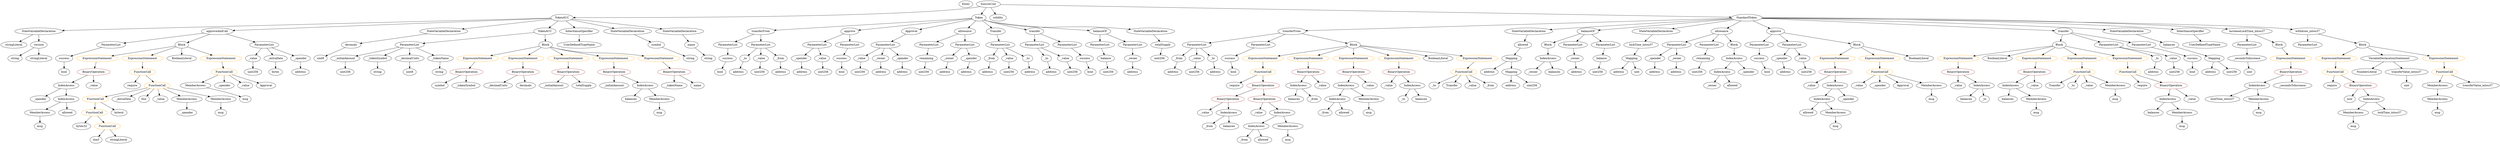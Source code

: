 strict digraph {
	graph [bb="0,0,11217,756"];
	node [label="\N"];
	Enter	[height=0.5,
		pos="4308.1,738",
		width=0.83628];
	Identifier_balances_7	[color=black,
		height=0.5,
		label=balances,
		pos="2797.1,234",
		width=1.1828];
	Parameter__initialAmount	[color=black,
		height=0.5,
		label=_initialAmount,
		pos="1521.1,450",
		width=1.7927];
	ElementaryTypeName_uint256_15	[color=black,
		height=0.5,
		label=uint256,
		pos="1521.1,378",
		width=1.0442];
	Parameter__initialAmount -> ElementaryTypeName_uint256_15	[pos="e,1521.1,396.1 1521.1,431.7 1521.1,424.41 1521.1,415.73 1521.1,407.54"];
	VariableDeclaration__from	[color=black,
		height=0.5,
		label=_from,
		pos="4446.1,450",
		width=0.93331];
	ElementaryTypeName_address_7	[color=black,
		height=0.5,
		label=address,
		pos="4430.1,378",
		width=1.0996];
	VariableDeclaration__from -> ElementaryTypeName_address_7	[pos="e,4434,396.1 4442.1,431.7 4440.4,424.32 4438.4,415.52 4436.5,407.25"];
	ExpressionStatement_Unnamed_2	[color=orange,
		height=0.5,
		label=ExpressionStatement,
		pos="8819.1,450",
		width=2.458];
	BinaryOperation_Unnamed_2	[color=brown,
		height=0.5,
		label=BinaryOperation,
		pos="8819.1,378",
		width=1.9867];
	ExpressionStatement_Unnamed_2 -> BinaryOperation_Unnamed_2	[pos="e,8819.1,396.1 8819.1,431.7 8819.1,424.41 8819.1,415.73 8819.1,407.54"];
	ElementaryTypeName_bool	[color=black,
		height=0.5,
		label=bool,
		pos="4895.1,378",
		width=0.76697];
	Parameter__spender_2	[color=black,
		height=0.5,
		label=_spender,
		pos="8043.1,450",
		width=1.2521];
	ElementaryTypeName_address_15	[color=black,
		height=0.5,
		label=address,
		pos="8068.1,378",
		width=1.0996];
	Parameter__spender_2 -> ElementaryTypeName_address_15	[pos="e,8061.9,396.1 8049.2,431.7 8051.9,424.15 8055.2,415.12 8058.2,406.68"];
	ParameterList_Unnamed_19	[color=black,
		height=0.5,
		label=ParameterList,
		pos="7940.1,522",
		width=1.7095];
	Parameter_success_5	[color=black,
		height=0.5,
		label=success,
		pos="7940.1,450",
		width=1.1135];
	ParameterList_Unnamed_19 -> Parameter_success_5	[pos="e,7940.1,468.1 7940.1,503.7 7940.1,496.41 7940.1,487.73 7940.1,479.54"];
	ParameterList_Unnamed_22	[color=black,
		height=0.5,
		label=ParameterList,
		pos="7562.1,522",
		width=1.7095];
	Parameter__spender_3	[color=black,
		height=0.5,
		label=_spender,
		pos="7463.1,450",
		width=1.2521];
	ParameterList_Unnamed_22 -> Parameter__spender_3	[pos="e,7484.4,466.1 7539.6,505.12 7526,495.52 7508.5,483.16 7493.7,472.67"];
	Parameter__owner_3	[color=black,
		height=0.5,
		label=_owner,
		pos="7565.1,450",
		width=1.0719];
	ParameterList_Unnamed_22 -> Parameter__owner_3	[pos="e,7564.3,468.1 7562.8,503.7 7563.1,496.41 7563.5,487.73 7563.8,479.54"];
	ContractDefinition_TokenAUC	[color=black,
		height=0.5,
		label=TokenAUC,
		pos="2487.1,666",
		width=1.5016];
	StateVariableDeclaration_Unnamed_7	[color=black,
		height=0.5,
		label=StateVariableDeclaration,
		pos="164.06,594",
		width=2.8184];
	ContractDefinition_TokenAUC -> StateVariableDeclaration_Unnamed_7	[pos="e,263.49,598 2433.1,663.37 2134.9,654.39 688.6,610.81 274.84,598.34"];
	FunctionDefinition_approveAndCall	[color=black,
		height=0.5,
		label=approveAndCall,
		pos="945.06,594",
		width=1.9867];
	ContractDefinition_TokenAUC -> FunctionDefinition_approveAndCall	[pos="e,1014.8,598.16 2433.5,662.57 2204,652.15 1302.1,611.21 1025.9,598.67"];
	StateVariableDeclaration_Unnamed_5	[color=black,
		height=0.5,
		label=StateVariableDeclaration,
		pos="1963.1,594",
		width=2.8184];
	ContractDefinition_TokenAUC -> StateVariableDeclaration_Unnamed_5	[pos="e,2042.2,605.58 2437.8,658.41 2349.8,646.67 2164.7,621.94 2053.4,607.07"];
	FunctionDefinition_TokenAUC	[color=black,
		height=0.5,
		label=TokenAUC,
		pos="2409.1,594",
		width=1.5016];
	ContractDefinition_TokenAUC -> FunctionDefinition_TokenAUC	[pos="e,2427.3,611.39 2469,648.76 2459.1,639.91 2446.7,628.77 2435.7,618.93"];
	InheritanceSpecifier_Unnamed_1	[color=black,
		height=0.5,
		label=InheritanceSpecifier,
		pos="2565.1,594",
		width=2.3333];
	ContractDefinition_TokenAUC -> InheritanceSpecifier_Unnamed_1	[pos="e,2546.3,611.88 2505.1,648.76 2514.9,640.03 2527.1,629.09 2537.9,619.36"];
	StateVariableDeclaration_Unnamed_6	[color=black,
		height=0.5,
		label=StateVariableDeclaration,
		pos="2879.1,594",
		width=2.8184];
	ContractDefinition_TokenAUC -> StateVariableDeclaration_Unnamed_6	[pos="e,2809.3,607.45 2534,656.63 2599.3,644.96 2718.6,623.66 2798.3,609.42"];
	StateVariableDeclaration_Unnamed_4	[color=black,
		height=0.5,
		label=StateVariableDeclaration,
		pos="3101.1,594",
		width=2.8184];
	ContractDefinition_TokenAUC -> StateVariableDeclaration_Unnamed_4	[pos="e,3027.3,606.68 2538.8,660.32 2630,651.9 2825,633.1 2989.1,612 2997.9,610.87 3007,609.61 3016.2,608.3"];
	VariableDeclaration__value	[color=black,
		height=0.5,
		label=_value,
		pos="4532.1,450",
		width=0.96103];
	ElementaryTypeName_uint256_6	[color=black,
		height=0.5,
		label=uint256,
		pos="4525.1,378",
		width=1.0442];
	VariableDeclaration__value -> ElementaryTypeName_uint256_6	[pos="e,4526.8,396.1 4530.3,431.7 4529.6,424.41 4528.7,415.73 4527.9,407.54"];
	ElementaryTypeName_uint_2	[color=black,
		height=0.5,
		label=uint,
		pos="10805,306",
		width=0.75];
	FunctionDefinition_transferFrom	[color=black,
		height=0.5,
		label=transferFrom,
		pos="3371.1,594",
		width=1.6402];
	ParameterList_Unnamed_5	[color=black,
		height=0.5,
		label=ParameterList,
		pos="3218.1,522",
		width=1.7095];
	FunctionDefinition_transferFrom -> ParameterList_Unnamed_5	[pos="e,3250.2,537.73 3339.4,578.5 3316.5,568.05 3285.5,553.85 3260.5,542.43"];
	ParameterList_Unnamed_4	[color=black,
		height=0.5,
		label=ParameterList,
		pos="3371.1,522",
		width=1.7095];
	FunctionDefinition_transferFrom -> ParameterList_Unnamed_4	[pos="e,3371.1,540.1 3371.1,575.7 3371.1,568.41 3371.1,559.73 3371.1,551.54"];
	ElementaryTypeName_uint8	[color=black,
		height=0.5,
		label=uint8,
		pos="1410.1,450",
		width=0.7947];
	Identifier__value_11	[color=black,
		height=0.5,
		label=_value,
		pos="8346.1,306",
		width=0.96103];
	Parameter_balance	[color=black,
		height=0.5,
		label=balance,
		pos="4977.1,450",
		width=1.0719];
	ElementaryTypeName_uint256_1	[color=black,
		height=0.5,
		label=uint256,
		pos="4978.1,378",
		width=1.0442];
	Parameter_balance -> ElementaryTypeName_uint256_1	[pos="e,4977.8,396.1 4977.3,431.7 4977.4,424.41 4977.5,415.73 4977.7,407.54"];
	ElementaryTypeName_address_20	[color=black,
		height=0.5,
		label=address,
		pos="6703.1,378",
		width=1.0996];
	MemberAccess_Unnamed_12	[color=black,
		height=0.5,
		label=MemberAccess,
		pos="165.06,162",
		width=1.9174];
	Identifier_msg_11	[color=black,
		height=0.5,
		label=msg,
		pos="165.06,90",
		width=0.75];
	MemberAccess_Unnamed_12 -> Identifier_msg_11	[pos="e,165.06,108.1 165.06,143.7 165.06,136.41 165.06,127.73 165.06,119.54"];
	ExpressionStatement_Unnamed_19	[color=orange,
		height=0.5,
		label=ExpressionStatement,
		pos="423.06,450",
		width=2.458];
	BinaryOperation_Unnamed_17	[color=brown,
		height=0.5,
		label=BinaryOperation,
		pos="408.06,378",
		width=1.9867];
	ExpressionStatement_Unnamed_19 -> BinaryOperation_Unnamed_17	[pos="e,411.72,396.1 419.35,431.7 417.77,424.32 415.88,415.52 414.11,407.25"];
	Identifier_balances_1	[color=black,
		height=0.5,
		label=balances,
		pos="9044.1,234",
		width=1.1828];
	Mapping_Unnamed_2	[color=black,
		height=0.5,
		label=Mapping,
		pos="6804.1,450",
		width=1.2105];
	Mapping_Unnamed_2 -> ElementaryTypeName_address_20	[pos="e,6724.1,393.58 6782.6,434.15 6768.3,424.25 6749.3,411.08 6733.5,400.09"];
	Mapping_Unnamed_3	[color=black,
		height=0.5,
		label=Mapping,
		pos="6804.1,378",
		width=1.2105];
	Mapping_Unnamed_2 -> Mapping_Unnamed_3	[pos="e,6804.1,396.1 6804.1,431.7 6804.1,424.41 6804.1,415.73 6804.1,407.54"];
	Identifier_require_2	[color=black,
		height=0.5,
		label=require,
		pos="10478,306",
		width=1.0026];
	Parameter_balance_1	[color=black,
		height=0.5,
		label=balance,
		pos="7220.1,450",
		width=1.0719];
	ElementaryTypeName_uint256_10	[color=black,
		height=0.5,
		label=uint256,
		pos="7198.1,378",
		width=1.0442];
	Parameter_balance_1 -> ElementaryTypeName_uint256_10	[pos="e,7203.4,396.1 7214.6,431.7 7212.3,424.24 7209.5,415.32 7206.8,406.97"];
	Identifier_allowed_2	[color=black,
		height=0.5,
		label=allowed,
		pos="8110.1,162",
		width=1.0858];
	ElementaryTypeName_bool_3	[color=black,
		height=0.5,
		label=bool,
		pos="9857.1,378",
		width=0.76697];
	Identifier_Transfer	[color=black,
		height=0.5,
		label=Transfer,
		pos="9263.1,306",
		width=1.1689];
	stringLiteral_Unnamed_1	[color=black,
		height=0.5,
		label=stringLiteral,
		pos="54.058,522",
		width=1.5016];
	StateVariableDeclaration_Unnamed_7 -> stringLiteral_Unnamed_1	[pos="e,78.311,538.43 137.71,576.23 122.76,566.72 103.9,554.71 87.865,544.51"];
	VariableDeclaration_version	[color=black,
		height=0.5,
		label=version,
		pos="164.06,522",
		width=1.0442];
	StateVariableDeclaration_Unnamed_7 -> VariableDeclaration_version	[pos="e,164.06,540.1 164.06,575.7 164.06,568.41 164.06,559.73 164.06,551.54"];
	Parameter_success_1	[color=black,
		height=0.5,
		label=success,
		pos="3206.1,450",
		width=1.1135];
	ParameterList_Unnamed_5 -> Parameter_success_1	[pos="e,3209,468.1 3215.1,503.7 3213.8,496.32 3212.3,487.52 3210.9,479.25"];
	ElementaryTypeName_bool_5	[color=black,
		height=0.5,
		label=bool,
		pos="7983.1,378",
		width=0.76697];
	Parameter_success_5 -> ElementaryTypeName_bool_5	[pos="e,7973.2,394.99 7950.2,432.41 7955.4,424.1 7961.7,413.85 7967.4,404.56"];
	FunctionCall_Unnamed_10	[color=orange,
		height=0.5,
		label=FunctionCall,
		pos="421.06,234",
		width=1.6125];
	FunctionCall_Unnamed_11	[color=orange,
		height=0.5,
		label=FunctionCall,
		pos="416.06,162",
		width=1.6125];
	FunctionCall_Unnamed_10 -> FunctionCall_Unnamed_11	[pos="e,417.28,180.1 419.82,215.7 419.3,208.41 418.68,199.73 418.1,191.54"];
	ElementaryTypeName_bytes4	[color=black,
		height=0.5,
		label=bytes4,
		pos="527.06,162",
		width=0.97489];
	FunctionCall_Unnamed_10 -> ElementaryTypeName_bytes4	[pos="e,506.22,176.76 444.85,217.29 460.26,207.11 480.46,193.77 496.98,182.86"];
	VariableDeclaration__value_1	[color=black,
		height=0.5,
		label=_value,
		pos="3842.1,450",
		width=0.96103];
	ElementaryTypeName_uint256_7	[color=black,
		height=0.5,
		label=uint256,
		pos="3840.1,378",
		width=1.0442];
	VariableDeclaration__value_1 -> ElementaryTypeName_uint256_7	[pos="e,3840.5,396.1 3841.6,431.7 3841.4,424.41 3841.1,415.73 3840.9,407.54"];
	ParameterList_Unnamed_21	[color=black,
		height=0.5,
		label=ParameterList,
		pos="10373,522",
		width=1.7095];
	ElementaryTypeName_uint_1	[color=black,
		height=0.5,
		label=uint,
		pos="10120,378",
		width=0.75];
	Identifier__from_1	[color=black,
		height=0.5,
		label=_from,
		pos="5566.1,18",
		width=0.93331];
	ElementaryTypeName_address_18	[color=black,
		height=0.5,
		label=address,
		pos="7463.1,378",
		width=1.0996];
	Parameter_success_6	[color=black,
		height=0.5,
		label=success,
		pos="276.06,450",
		width=1.1135];
	ElementaryTypeName_bool_6	[color=black,
		height=0.5,
		label=bool,
		pos="276.06,378",
		width=0.76697];
	Parameter_success_6 -> ElementaryTypeName_bool_6	[pos="e,276.06,396.1 276.06,431.7 276.06,424.41 276.06,415.73 276.06,407.54"];
	UserDefinedTypeName_Unnamed	[color=black,
		height=0.5,
		label=UserDefinedTypeName,
		pos="9911.1,522",
		width=2.7214];
	FunctionCall_Unnamed_8	[color=orange,
		height=0.5,
		label=FunctionCall,
		pos="618.06,378",
		width=1.6125];
	Identifier_require_3	[color=black,
		height=0.5,
		label=require,
		pos="551.06,306",
		width=1.0026];
	FunctionCall_Unnamed_8 -> Identifier_require_3	[pos="e,565.9,322.51 602.18,360.41 593.68,351.53 583.06,340.44 573.71,330.67"];
	FunctionCall_Unnamed_9	[color=orange,
		height=0.5,
		label=FunctionCall,
		pos="663.06,306",
		width=1.6125];
	FunctionCall_Unnamed_8 -> FunctionCall_Unnamed_9	[pos="e,652.26,323.79 628.95,360.05 634.09,352.06 640.35,342.33 646.09,333.4"];
	FunctionDefinition_approve	[color=black,
		height=0.5,
		label=approve,
		pos="3773.1,594",
		width=1.1412];
	ParameterList_Unnamed_6	[color=black,
		height=0.5,
		label=ParameterList,
		pos="3632.1,522",
		width=1.7095];
	FunctionDefinition_approve -> ParameterList_Unnamed_6	[pos="e,3662.4,538.05 3746.5,579.83 3725.7,569.48 3696.3,554.89 3672.5,543.09"];
	ParameterList_Unnamed_7	[color=black,
		height=0.5,
		label=ParameterList,
		pos="3773.1,522",
		width=1.7095];
	FunctionDefinition_approve -> ParameterList_Unnamed_7	[pos="e,3773.1,540.1 3773.1,575.7 3773.1,568.41 3773.1,559.73 3773.1,551.54"];
	Identifier__decimalUnits	[color=black,
		height=0.5,
		label=_decimalUnits,
		pos="2197.1,306",
		width=1.765];
	Identifier_require_1	[color=black,
		height=0.5,
		label=require,
		pos="5531.1,306",
		width=1.0026];
	Identifier__owner_1	[color=black,
		height=0.5,
		label=_owner,
		pos="7722.1,306",
		width=1.0719];
	VariableDeclaration_decimals	[color=black,
		height=0.5,
		label=decimals,
		pos="1551.1,522",
		width=1.1967];
	VariableDeclaration_decimals -> ElementaryTypeName_uint8	[pos="e,1432.2,461.98 1524.2,507.67 1500.9,496.08 1467,479.25 1442.2,466.95"];
	ElementaryTypeName_uint256_9	[color=black,
		height=0.5,
		label=uint256,
		pos="5353.1,378",
		width=1.0442];
	Identifier__owner	[color=black,
		height=0.5,
		label=_owner,
		pos="6904.1,378",
		width=1.0719];
	Identifier__from	[color=black,
		height=0.5,
		label=_from,
		pos="5409.1,90",
		width=0.93331];
	ParameterList_Unnamed_26	[color=black,
		height=0.5,
		label=ParameterList,
		pos="479.06,522",
		width=1.7095];
	ParameterList_Unnamed_26 -> Parameter_success_6	[pos="e,307.26,461.76 440.4,507.67 405.37,495.59 353.88,477.83 317.9,465.43"];
	Identifier_now	[color=black,
		height=0.5,
		label=now,
		pos="10552,234",
		width=0.75];
	FunctionDefinition_transferFrom_1	[color=black,
		height=0.5,
		label=transferFrom,
		pos="5828.1,594",
		width=1.6402];
	ParameterList_Unnamed_14	[color=black,
		height=0.5,
		label=ParameterList,
		pos="5407.1,522",
		width=1.7095];
	FunctionDefinition_transferFrom_1 -> ParameterList_Unnamed_14	[pos="e,5455.5,533.46 5775.4,585.58 5708.6,576 5590,558.34 5489.1,540 5481.8,538.69 5474.3,537.23 5466.8,535.74"];
	ParameterList_Unnamed_15	[color=black,
		height=0.5,
		label=ParameterList,
		pos="5560.1,522",
		width=1.7095];
	FunctionDefinition_transferFrom_1 -> ParameterList_Unnamed_15	[pos="e,5604.9,534.72 5784.1,581.52 5738.1,569.51 5665.8,550.63 5615.9,537.58"];
	Block_Unnamed_1	[color=black,
		height=0.5,
		label=Block,
		pos="6063.1,522",
		width=0.90558];
	FunctionDefinition_transferFrom_1 -> Block_Unnamed_1	[pos="e,6034.8,531.41 5869.3,580.73 5912.9,567.73 5981.2,547.38 6024,534.63"];
	Identifier_msg_9	[color=black,
		height=0.5,
		label=msg,
		pos="10946,162",
		width=0.75];
	FunctionCall_Unnamed	[color=orange,
		height=0.5,
		label=FunctionCall,
		pos="9563.1,378",
		width=1.6125];
	Identifier_require	[color=black,
		height=0.5,
		label=require,
		pos="9675.1,306",
		width=1.0026];
	FunctionCall_Unnamed -> Identifier_require	[pos="e,9653.3,320.6 9587.9,361.46 9604.4,351.13 9626.3,337.48 9644,326.43"];
	BinaryOperation_Unnamed	[color=brown,
		height=0.5,
		label=BinaryOperation,
		pos="9801.1,306",
		width=1.9867];
	FunctionCall_Unnamed -> BinaryOperation_Unnamed	[pos="e,9755.9,320.27 9604.2,364.89 9643.2,353.44 9701.9,336.18 9745,323.48"];
	ElementaryTypeName_address_2	[color=black,
		height=0.5,
		label=address,
		pos="3465.1,378",
		width=1.0996];
	Identifier_balances_6	[color=black,
		height=0.5,
		label=balances,
		pos="7003.1,378",
		width=1.1828];
	MemberAccess_Unnamed_13	[color=black,
		height=0.5,
		label=MemberAccess,
		pos="841.06,306",
		width=1.9174];
	Identifier_msg_12	[color=black,
		height=0.5,
		label=msg,
		pos="1116.1,234",
		width=0.75];
	MemberAccess_Unnamed_13 -> Identifier_msg_12	[pos="e,1095.1,245.87 892.85,293.66 961.78,278.56 1075.6,253.53 1080.1,252 1081.6,251.47 1083.2,250.89 1084.8,250.28"];
	Parameter__to_2	[color=black,
		height=0.5,
		label=_to,
		pos="9684.1,450",
		width=0.75];
	ElementaryTypeName_address_11	[color=black,
		height=0.5,
		label=address,
		pos="9679.1,378",
		width=1.0996];
	Parameter__to_2 -> ElementaryTypeName_address_11	[pos="e,9680.3,396.1 9682.8,431.7 9682.3,424.41 9681.7,415.73 9681.1,407.54"];
	Identifier_msg_10	[color=black,
		height=0.5,
		label=msg,
		pos="2927.1,162",
		width=0.75];
	ElementaryTypeName_address_4	[color=black,
		height=0.5,
		label=address,
		pos="3562.1,378",
		width=1.0996];
	IndexAccess_Unnamed_12	[color=black,
		height=0.5,
		label=IndexAccess,
		pos="8173.1,234",
		width=1.6402];
	IndexAccess_Unnamed_12 -> Identifier_allowed_2	[pos="e,8124.4,178.99 8158.1,216.41 8150.3,207.74 8140.6,196.97 8132,187.38"];
	MemberAccess_Unnamed_5	[color=black,
		height=0.5,
		label=MemberAccess,
		pos="8236.1,162",
		width=1.9174];
	IndexAccess_Unnamed_12 -> MemberAccess_Unnamed_5	[pos="e,8220.8,179.96 8188,216.41 8195.5,208.08 8204.7,197.8 8213.1,188.49"];
	BinaryOperation_Unnamed_14	[color=brown,
		height=0.5,
		label=BinaryOperation,
		pos="2997.1,378",
		width=1.9867];
	Identifier__tokenName	[color=black,
		height=0.5,
		label=_tokenName,
		pos="2997.1,306",
		width=1.5986];
	BinaryOperation_Unnamed_14 -> Identifier__tokenName	[pos="e,2997.1,324.1 2997.1,359.7 2997.1,352.41 2997.1,343.73 2997.1,335.54"];
	Identifier_name	[color=black,
		height=0.5,
		label=name,
		pos="3103.1,306",
		width=0.83628];
	BinaryOperation_Unnamed_14 -> Identifier_name	[pos="e,3083.6,319.88 3021.6,360.76 3037.4,350.37 3057.9,336.83 3074.4,325.94"];
	Identifier__to_3	[color=black,
		height=0.5,
		label=_to,
		pos="6445.1,306",
		width=0.75];
	Identifier_sha3	[color=black,
		height=0.5,
		label=sha3,
		pos="424.06,18",
		width=0.76697];
	ParameterList_Unnamed_20	[color=black,
		height=0.5,
		label=ParameterList,
		pos="10109,522",
		width=1.7095];
	Parameter__secondsToIncrease	[color=black,
		height=0.5,
		label=_secondsToIncrease,
		pos="10109,450",
		width=2.458];
	ParameterList_Unnamed_20 -> Parameter__secondsToIncrease	[pos="e,10109,468.1 10109,503.7 10109,496.41 10109,487.73 10109,479.54"];
	stringLiteral_Unnamed_2	[color=black,
		height=0.5,
		label=stringLiteral,
		pos="524.06,18",
		width=1.5016];
	Parameter__to_1	[color=black,
		height=0.5,
		label=_to,
		pos="3291.1,450",
		width=0.75];
	ElementaryTypeName_address_3	[color=black,
		height=0.5,
		label=address,
		pos="3275.1,378",
		width=1.0996];
	Parameter__to_1 -> ElementaryTypeName_address_3	[pos="e,3279,396.1 3287.1,431.7 3285.4,424.32 3283.4,415.52 3281.5,407.25"];
	ExpressionStatement_Unnamed_18	[color=orange,
		height=0.5,
		label=ExpressionStatement,
		pos="2119.1,450",
		width=2.458];
	BinaryOperation_Unnamed_16	[color=brown,
		height=0.5,
		label=BinaryOperation,
		pos="2059.1,378",
		width=1.9867];
	ExpressionStatement_Unnamed_18 -> BinaryOperation_Unnamed_16	[pos="e,2073.4,395.79 2104.5,432.05 2097.4,423.71 2088.6,413.49 2080.7,404.25"];
	Identifier__extraData	[color=black,
		height=0.5,
		label=_extraData,
		pos="548.06,234",
		width=1.4046];
	Parameter__owner_1	[color=black,
		height=0.5,
		label=_owner,
		pos="4247.1,450",
		width=1.0719];
	ElementaryTypeName_address_5	[color=black,
		height=0.5,
		label=address,
		pos="4236.1,378",
		width=1.0996];
	Parameter__owner_1 -> ElementaryTypeName_address_5	[pos="e,4238.7,396.1 4244.3,431.7 4243.2,424.32 4241.8,415.52 4240.5,407.25"];
	ExpressionStatement_Unnamed_12	[color=orange,
		height=0.5,
		label=ExpressionStatement,
		pos="10499,450",
		width=2.458];
	FunctionCall_Unnamed_5	[color=orange,
		height=0.5,
		label=FunctionCall,
		pos="10491,378",
		width=1.6125];
	ExpressionStatement_Unnamed_12 -> FunctionCall_Unnamed_5	[pos="e,10493,396.1 10497,431.7 10496,424.41 10495,415.73 10494,407.54"];
	Identifier_allowed_3	[color=black,
		height=0.5,
		label=allowed,
		pos="7818.1,306",
		width=1.0858];
	IndexAccess_Unnamed_13	[color=black,
		height=0.5,
		label=IndexAccess,
		pos="10158,306",
		width=1.6402];
	Identifier_lockTime_intou37	[color=black,
		height=0.5,
		label=lockTime_intou37,
		pos="10077,234",
		width=2.1669];
	IndexAccess_Unnamed_13 -> Identifier_lockTime_intou37	[pos="e,10097,251.88 10139,288.76 10129,280.03 10117,269.09 10105,259.36"];
	MemberAccess_Unnamed_7	[color=black,
		height=0.5,
		label=MemberAccess,
		pos="10242,234",
		width=1.9174];
	IndexAccess_Unnamed_13 -> MemberAccess_Unnamed_7	[pos="e,10222,251.63 10178,288.76 10188,279.88 10202,268.71 10213,258.85"];
	ElementaryTypeName_address_12	[color=black,
		height=0.5,
		label=address,
		pos="5258.1,378",
		width=1.0996];
	ElementaryTypeName_address_19	[color=black,
		height=0.5,
		label=address,
		pos="9942.1,378",
		width=1.0996];
	ExpressionStatement_Unnamed_4	[color=orange,
		height=0.5,
		label=ExpressionStatement,
		pos="5673.1,450",
		width=2.458];
	FunctionCall_Unnamed_2	[color=orange,
		height=0.5,
		label=FunctionCall,
		pos="5657.1,378",
		width=1.6125];
	ExpressionStatement_Unnamed_4 -> FunctionCall_Unnamed_2	[pos="e,5661,396.1 5669.1,431.7 5667.4,424.32 5665.4,415.52 5663.5,407.25"];
	Identifier_this	[color=black,
		height=0.5,
		label=this,
		pos="644.06,234",
		width=0.75];
	Identifier__value_6	[color=black,
		height=0.5,
		label=_value,
		pos="6229.1,306",
		width=0.96103];
	VariableDeclaration__to	[color=black,
		height=0.5,
		label=_to,
		pos="4617.1,450",
		width=0.75];
	ElementaryTypeName_address_8	[color=black,
		height=0.5,
		label=address,
		pos="4620.1,378",
		width=1.0996];
	VariableDeclaration__to -> ElementaryTypeName_address_8	[pos="e,4619.3,396.1 4617.8,431.7 4618.1,424.41 4618.5,415.73 4618.8,407.54"];
	ElementaryTypeName_string	[color=black,
		height=0.5,
		label=string,
		pos="3117.1,450",
		width=0.864];
	Identifier_msg_8	[color=black,
		height=0.5,
		label=msg,
		pos="10573,90",
		width=0.75];
	BinaryOperation_Unnamed_3	[color=brown,
		height=0.5,
		label=BinaryOperation,
		pos="5657.1,306",
		width=1.9867];
	BinaryOperation_Unnamed_4	[color=brown,
		height=0.5,
		label=BinaryOperation,
		pos="5500.1,234",
		width=1.9867];
	BinaryOperation_Unnamed_3 -> BinaryOperation_Unnamed_4	[pos="e,5534.1,250.16 5623,289.81 5599.9,279.54 5569.3,265.87 5544.4,254.75"];
	BinaryOperation_Unnamed_5	[color=brown,
		height=0.5,
		label=BinaryOperation,
		pos="5661.1,234",
		width=1.9867];
	BinaryOperation_Unnamed_3 -> BinaryOperation_Unnamed_5	[pos="e,5660.1,252.1 5658,287.7 5658.5,280.41 5659,271.73 5659.4,263.54"];
	ExpressionStatement_Unnamed_21	[color=orange,
		height=0.5,
		label=ExpressionStatement,
		pos="618.06,450",
		width=2.458];
	ExpressionStatement_Unnamed_21 -> FunctionCall_Unnamed_8	[pos="e,618.06,396.1 618.06,431.7 618.06,424.41 618.06,415.73 618.06,407.54"];
	ElementaryTypeName_address_13	[color=black,
		height=0.5,
		label=address,
		pos="5448.1,378",
		width=1.0996];
	Identifier__spender_3	[color=black,
		height=0.5,
		label=_spender,
		pos="164.06,234",
		width=1.2521];
	Identifier__to_1	[color=black,
		height=0.5,
		label=_to,
		pos="9350.1,306",
		width=0.75];
	Block_Unnamed_2	[color=black,
		height=0.5,
		label=Block,
		pos="6989.1,522",
		width=0.90558];
	IndexAccess_Unnamed_10	[color=black,
		height=0.5,
		label=IndexAccess,
		pos="6987.1,450",
		width=1.6402];
	Block_Unnamed_2 -> IndexAccess_Unnamed_10	[pos="e,6987.5,468.1 6988.6,503.7 6988.4,496.41 6988.1,487.73 6987.9,479.54"];
	ParameterList_Unnamed_1	[color=black,
		height=0.5,
		label=ParameterList,
		pos="4932.1,522",
		width=1.7095];
	ParameterList_Unnamed_1 -> Parameter_balance	[pos="e,4966.6,467.31 4943,504.05 4948.2,495.85 4954.7,485.83 4960.5,476.71"];
	ExpressionStatement_Unnamed_17	[color=orange,
		height=0.5,
		label=ExpressionStatement,
		pos="2314.1,450",
		width=2.458];
	BinaryOperation_Unnamed_15	[color=brown,
		height=0.5,
		label=BinaryOperation,
		pos="2314.1,378",
		width=1.9867];
	ExpressionStatement_Unnamed_17 -> BinaryOperation_Unnamed_15	[pos="e,2314.1,396.1 2314.1,431.7 2314.1,424.41 2314.1,415.73 2314.1,407.54"];
	VariableDeclaration_allowed	[color=black,
		height=0.5,
		label=allowed,
		pos="6853.1,522",
		width=1.0858];
	VariableDeclaration_allowed -> Mapping_Unnamed_2	[pos="e,6815.6,467.47 6841.4,504.41 6835.6,496.13 6828.5,485.92 6822,476.66"];
	ElementaryTypeName_uint256_12	[color=black,
		height=0.5,
		label=uint256,
		pos="7655.1,378",
		width=1.0442];
	Parameter__spender_3 -> ElementaryTypeName_address_18	[pos="e,7463.1,396.1 7463.1,431.7 7463.1,424.41 7463.1,415.73 7463.1,407.54"];
	Parameter__value_6	[color=black,
		height=0.5,
		label=_value,
		pos="1101.1,450",
		width=0.96103];
	ElementaryTypeName_uint256_16	[color=black,
		height=0.5,
		label=uint256,
		pos="1101.1,378",
		width=1.0442];
	Parameter__value_6 -> ElementaryTypeName_uint256_16	[pos="e,1101.1,396.1 1101.1,431.7 1101.1,424.41 1101.1,415.73 1101.1,407.54"];
	Identifier_msg_1	[color=black,
		height=0.5,
		label=msg,
		pos="9174.1,162",
		width=0.75];
	VariableDeclaration__owner	[color=black,
		height=0.5,
		label=_owner,
		pos="3933.1,450",
		width=1.0719];
	ElementaryTypeName_address_9	[color=black,
		height=0.5,
		label=address,
		pos="3935.1,378",
		width=1.0996];
	VariableDeclaration__owner -> ElementaryTypeName_address_9	[pos="e,3934.6,396.1 3933.6,431.7 3933.8,424.41 3934,415.73 3934.2,407.54"];
	Parameter__from_1	[color=black,
		height=0.5,
		label=_from,
		pos="5275.1,450",
		width=0.93331];
	Parameter__from_1 -> ElementaryTypeName_address_12	[pos="e,5262.2,396.1 5270.9,431.7 5269.1,424.32 5266.9,415.52 5264.9,407.25"];
	Mapping_Unnamed	[color=black,
		height=0.5,
		label=Mapping,
		pos="7356.1,450",
		width=1.2105];
	ElementaryTypeName_address_16	[color=black,
		height=0.5,
		label=address,
		pos="7293.1,378",
		width=1.0996];
	Mapping_Unnamed -> ElementaryTypeName_address_16	[pos="e,7307.6,395.15 7341.4,432.76 7333.7,424.11 7323.9,413.27 7315.2,403.6"];
	ElementaryTypeName_uint	[color=black,
		height=0.5,
		label=uint,
		pos="7378.1,378",
		width=0.75];
	Mapping_Unnamed -> ElementaryTypeName_uint	[pos="e,7372.7,396.1 7361.5,431.7 7363.8,424.24 7366.6,415.32 7369.3,406.97"];
	Parameter__value_1	[color=black,
		height=0.5,
		label=_value,
		pos="3371.1,450",
		width=0.96103];
	ElementaryTypeName_uint256_3	[color=black,
		height=0.5,
		label=uint256,
		pos="3370.1,378",
		width=1.0442];
	Parameter__value_1 -> ElementaryTypeName_uint256_3	[pos="e,3370.3,396.1 3370.8,431.7 3370.7,424.41 3370.6,415.73 3370.5,407.54"];
	Identifier__from_3	[color=black,
		height=0.5,
		label=_from,
		pos="5952.1,162",
		width=0.93331];
	FunctionCall_Unnamed_7	[color=orange,
		height=0.5,
		label=FunctionCall,
		pos="973.06,378",
		width=1.6125];
	FunctionCall_Unnamed_7 -> MemberAccess_Unnamed_13	[pos="e,870.7,322.72 944.74,361.98 926.08,352.09 901.37,338.98 880.75,328.05"];
	Identifier__spender_4	[color=black,
		height=0.5,
		label=_spender,
		pos="973.06,306",
		width=1.2521];
	FunctionCall_Unnamed_7 -> Identifier__spender_4	[pos="e,973.06,324.1 973.06,359.7 973.06,352.41 973.06,343.73 973.06,335.54"];
	Identifier__value_13	[color=black,
		height=0.5,
		label=_value,
		pos="1071.1,306",
		width=0.96103];
	FunctionCall_Unnamed_7 -> Identifier__value_13	[pos="e,1051.2,321.16 995.3,361.12 1009.1,351.26 1027,338.47 1041.9,327.81"];
	Identifier_Approval_1	[color=black,
		height=0.5,
		label=Approval,
		pos="1169.1,306",
		width=1.266];
	FunctionCall_Unnamed_7 -> Identifier_Approval_1	[pos="e,1135.9,318.83 1009.9,363.83 1042.6,352.15 1090.5,335.06 1125.2,322.67"];
	Identifier__value_3	[color=black,
		height=0.5,
		label=_value,
		pos="9430.1,306",
		width=0.96103];
	ExpressionStatement_Unnamed_9	[color=orange,
		height=0.5,
		label=ExpressionStatement,
		pos="8282.1,450",
		width=2.458];
	BinaryOperation_Unnamed_9	[color=brown,
		height=0.5,
		label=BinaryOperation,
		pos="8290.1,378",
		width=1.9867];
	ExpressionStatement_Unnamed_9 -> BinaryOperation_Unnamed_9	[pos="e,8288.1,396.1 8284,431.7 8284.9,424.41 8285.9,415.73 8286.8,407.54"];
	ContractDefinition_Token	[color=black,
		height=0.5,
		label=Token,
		pos="4364.1,666",
		width=0.96103];
	ContractDefinition_Token -> FunctionDefinition_transferFrom	[pos="e,3428.2,599.03 4329.6,662.57 4186.1,652.45 3634.4,613.57 3439.7,599.84"];
	ContractDefinition_Token -> FunctionDefinition_approve	[pos="e,3812.6,599.68 4330.6,661.04 4231.9,649.35 3941.8,614.98 3823.8,601.01"];
	EventDefinition_Approval	[color=black,
		height=0.5,
		label=Approval,
		pos="4081.1,594",
		width=1.266];
	ContractDefinition_Token -> EventDefinition_Approval	[pos="e,4119,604.39 4333.2,657.38 4284.3,645.28 4188.6,621.6 4130.2,607.15"];
	FunctionDefinition_allowance	[color=black,
		height=0.5,
		label=allowance,
		pos="4300.1,594",
		width=1.3076];
	ContractDefinition_Token -> FunctionDefinition_allowance	[pos="e,4315.1,611.47 4349.9,649.46 4341.9,640.74 4331.7,629.65 4322.7,619.76"];
	EventDefinition_Transfer	[color=black,
		height=0.5,
		label=Transfer,
		pos="4454.1,594",
		width=1.1689];
	ContractDefinition_Token -> EventDefinition_Transfer	[pos="e,4434.5,610.21 4382.7,650.5 4395.1,640.84 4411.7,627.97 4425.7,617.05"];
	FunctionDefinition_transfer	[color=black,
		height=0.5,
		label=transfer,
		pos="4650.1,594",
		width=1.0719];
	ContractDefinition_Token -> FunctionDefinition_transfer	[pos="e,4614.2,600.95 4390.2,653.89 4395.7,651.77 4401.5,649.68 4407.1,648 4474,627.62 4553.5,611.81 4602.9,602.95"];
	FunctionDefinition_balanceOf	[color=black,
		height=0.5,
		label=balanceOf,
		pos="4932.1,594",
		width=1.3491];
	ContractDefinition_Token -> FunctionDefinition_balanceOf	[pos="e,4884.2,598.13 4389.6,653.57 4395.3,651.42 4401.3,649.4 4407.1,648 4494.2,626.82 4755,607.04 4873,598.91"];
	StateVariableDeclaration_Unnamed	[color=black,
		height=0.5,
		label=StateVariableDeclaration,
		pos="5153.1,594",
		width=2.8184];
	ContractDefinition_Token -> StateVariableDeclaration_Unnamed	[pos="e,5069.4,604.41 4389.6,653.4 4395.2,651.26 4401.3,649.29 4407.1,648 4660.5,591.58 4731.3,633.47 4990.1,612 5012.1,610.17 5035.9,\
607.88 5058.2,605.58"];
	BinaryOperation_Unnamed_13	[color=brown,
		height=0.5,
		label=BinaryOperation,
		pos="2509.1,378",
		width=1.9867];
	Identifier__initialAmount_1	[color=black,
		height=0.5,
		label=_initialAmount,
		pos="2448.1,306",
		width=1.7927];
	BinaryOperation_Unnamed_13 -> Identifier__initialAmount_1	[pos="e,2462.7,323.79 2494.3,360.05 2487,351.71 2478.1,341.49 2470.1,332.25"];
	Identifier_totalSupply	[color=black,
		height=0.5,
		label=totalSupply,
		pos="2584.1,306",
		width=1.4739];
	BinaryOperation_Unnamed_13 -> Identifier_totalSupply	[pos="e,2566.7,323.23 2526.8,360.41 2536.2,351.63 2548,340.69 2558.3,331"];
	ParameterList_Unnamed_10	[color=black,
		height=0.5,
		label=ParameterList,
		pos="4476.1,522",
		width=1.7095];
	ParameterList_Unnamed_10 -> VariableDeclaration__from	[pos="e,4453.2,467.62 4468.6,503.7 4465.3,495.95 4461.3,486.64 4457.6,478.02"];
	ParameterList_Unnamed_10 -> VariableDeclaration__value	[pos="e,4519.4,466.83 4489.6,504.05 4496.4,495.56 4504.8,485.11 4512.3,475.73"];
	ParameterList_Unnamed_10 -> VariableDeclaration__to	[pos="e,4596,461.45 4506.3,505.98 4529.7,494.35 4562.1,478.28 4585.8,466.52"];
	ParameterList_Unnamed_18	[color=black,
		height=0.5,
		label=ParameterList,
		pos="8081.1,522",
		width=1.7095];
	ParameterList_Unnamed_18 -> Parameter__spender_2	[pos="e,8052.2,467.79 8071.9,504.05 8067.6,496.14 8062.4,486.54 8057.5,477.69"];
	Parameter__value_5	[color=black,
		height=0.5,
		label=_value,
		pos="8141.1,450",
		width=0.96103];
	ParameterList_Unnamed_18 -> Parameter__value_5	[pos="e,8127.5,466.83 8095.6,504.05 8102.9,495.47 8112,484.89 8120.1,475.44"];
	ParameterList_Unnamed_11	[color=black,
		height=0.5,
		label=ParameterList,
		pos="3973.1,522",
		width=1.7095];
	EventDefinition_Approval -> ParameterList_Unnamed_11	[pos="e,3997.4,538.8 4058.2,578.15 4043.2,568.49 4023.5,555.72 4006.9,544.9"];
	MemberAccess_Unnamed_9	[color=black,
		height=0.5,
		label=MemberAccess,
		pos="10946,306",
		width=1.9174];
	MemberAccess_Unnamed_10	[color=black,
		height=0.5,
		label=MemberAccess,
		pos="10946,234",
		width=1.9174];
	MemberAccess_Unnamed_9 -> MemberAccess_Unnamed_10	[pos="e,10946,252.1 10946,287.7 10946,280.41 10946,271.73 10946,263.54"];
	Identifier_decimals	[color=black,
		height=0.5,
		label=decimals,
		pos="2322.1,306",
		width=1.1967];
	IndexAccess_Unnamed_8	[color=black,
		height=0.5,
		label=IndexAccess,
		pos="6030.1,306",
		width=1.6402];
	IndexAccess_Unnamed_9	[color=black,
		height=0.5,
		label=IndexAccess,
		pos="6012.1,234",
		width=1.6402];
	IndexAccess_Unnamed_8 -> IndexAccess_Unnamed_9	[pos="e,6016.5,252.1 6025.6,287.7 6023.7,280.32 6021.4,271.52 6019.3,263.25"];
	MemberAccess_Unnamed_4	[color=black,
		height=0.5,
		label=MemberAccess,
		pos="6158.1,234",
		width=1.9174];
	IndexAccess_Unnamed_8 -> MemberAccess_Unnamed_4	[pos="e,6129.5,250.64 6057.8,289.81 6075.9,279.95 6099.6,266.96 6119.5,256.1"];
	ElementaryTypeName_uint256_13	[color=black,
		height=0.5,
		label=uint256,
		pos="10037,378",
		width=1.0442];
	BooleanLiteral_Unnamed	[color=black,
		height=0.5,
		label=BooleanLiteral,
		pos="8990.1,450",
		width=1.7788];
	ElementaryTypeName_string_2	[color=black,
		height=0.5,
		label=string,
		pos="61.058,450",
		width=0.864];
	Identifier__value_8	[color=black,
		height=0.5,
		label=_value,
		pos="6142.1,306",
		width=0.96103];
	ParameterList_Unnamed_16	[color=black,
		height=0.5,
		label=ParameterList,
		pos="7102.1,522",
		width=1.7095];
	Parameter__owner_2	[color=black,
		height=0.5,
		label=_owner,
		pos="7103.1,450",
		width=1.0719];
	ParameterList_Unnamed_16 -> Parameter__owner_2	[pos="e,7102.8,468.1 7102.3,503.7 7102.4,496.41 7102.5,487.73 7102.7,479.54"];
	Block_Unnamed_3	[color=black,
		height=0.5,
		label=Block,
		pos="8379.1,522",
		width=0.90558];
	Block_Unnamed_3 -> ExpressionStatement_Unnamed_9	[pos="e,8305.3,467.76 8359.9,507.17 8346.9,497.8 8329.4,485.19 8314.3,474.29"];
	ExpressionStatement_Unnamed_10	[color=orange,
		height=0.5,
		label=ExpressionStatement,
		pos="8477.1,450",
		width=2.458];
	Block_Unnamed_3 -> ExpressionStatement_Unnamed_10	[pos="e,8453.6,467.76 8398.4,507.17 8411.5,497.8 8429.2,485.19 8444.5,474.29"];
	BooleanLiteral_Unnamed_2	[color=black,
		height=0.5,
		label=BooleanLiteral,
		pos="8648.1,450",
		width=1.7788];
	Block_Unnamed_3 -> BooleanLiteral_Unnamed_2	[pos="e,8602.1,462.95 8408.1,513.44 8451.8,502.07 8535.2,480.36 8591.3,465.77"];
	MemberAccess_Unnamed_1	[color=black,
		height=0.5,
		label=MemberAccess,
		pos="9174.1,234",
		width=1.9174];
	MemberAccess_Unnamed_1 -> Identifier_msg_1	[pos="e,9174.1,180.1 9174.1,215.7 9174.1,208.41 9174.1,199.73 9174.1,191.54"];
	ElementaryTypeName_bool_4	[color=black,
		height=0.5,
		label=bool,
		pos="5533.1,378",
		width=0.76697];
	Block_Unnamed	[color=black,
		height=0.5,
		label=Block,
		pos="9259.1,522",
		width=0.90558];
	Block_Unnamed -> ExpressionStatement_Unnamed_2	[pos="e,8884.4,462.5 9227.9,516.36 9167.8,507.37 9031.5,486.79 8917.1,468 8910.1,466.86 8902.9,465.66 8895.7,464.43"];
	Block_Unnamed -> BooleanLiteral_Unnamed	[pos="e,9036,462.95 9230,513.44 9186.3,502.07 9102.9,480.36 9046.8,465.77"];
	ExpressionStatement_Unnamed_1	[color=orange,
		height=0.5,
		label=ExpressionStatement,
		pos="9161.1,450",
		width=2.458];
	Block_Unnamed -> ExpressionStatement_Unnamed_1	[pos="e,9184.5,467.76 9239.7,507.17 9226.6,497.8 9208.9,485.19 9193.7,474.29"];
	ExpressionStatement_Unnamed_3	[color=orange,
		height=0.5,
		label=ExpressionStatement,
		pos="9356.1,450",
		width=2.458];
	Block_Unnamed -> ExpressionStatement_Unnamed_3	[pos="e,9332.8,467.76 9278.2,507.17 9291.2,497.8 9308.7,485.19 9323.8,474.29"];
	ExpressionStatement_Unnamed	[color=orange,
		height=0.5,
		label=ExpressionStatement,
		pos="9551.1,450",
		width=2.458];
	Block_Unnamed -> ExpressionStatement_Unnamed	[pos="e,9495.2,464.38 9288.7,513.9 9334.2,502.99 9422.5,481.81 9484.1,467.05"];
	VariableDeclaration_lockTime_intou37	[color=black,
		height=0.5,
		label=lockTime_intou37,
		pos="7403.1,522",
		width=2.1669];
	VariableDeclaration_lockTime_intou37 -> Mapping_Unnamed	[pos="e,7367.3,467.79 7391.7,504.05 7386.3,495.97 7379.6,486.12 7373.6,477.11"];
	Identifier__value_14	[color=black,
		height=0.5,
		label=_value,
		pos="724.06,234",
		width=0.96103];
	VariableDeclaration__spender	[color=black,
		height=0.5,
		label=_spender,
		pos="4035.1,450",
		width=1.2521];
	ElementaryTypeName_address_10	[color=black,
		height=0.5,
		label=address,
		pos="4035.1,378",
		width=1.0996];
	VariableDeclaration__spender -> ElementaryTypeName_address_10	[pos="e,4035.1,396.1 4035.1,431.7 4035.1,424.41 4035.1,415.73 4035.1,407.54"];
	IndexAccess_Unnamed_18	[color=black,
		height=0.5,
		label=IndexAccess,
		pos="286.06,306",
		width=1.6402];
	IndexAccess_Unnamed_18 -> Identifier__spender_3	[pos="e,189.1,249.37 259.28,289.64 241.57,279.47 218.15,266.04 198.98,255.03"];
	IndexAccess_Unnamed_19	[color=black,
		height=0.5,
		label=IndexAccess,
		pos="286.06,234",
		width=1.6402];
	IndexAccess_Unnamed_18 -> IndexAccess_Unnamed_19	[pos="e,286.06,252.1 286.06,287.7 286.06,280.41 286.06,271.73 286.06,263.54"];
	ElementaryTypeName_address_17	[color=black,
		height=0.5,
		label=address,
		pos="7560.1,378",
		width=1.0996];
	Parameter__owner_3 -> ElementaryTypeName_address_17	[pos="e,7561.3,396.1 7563.8,431.7 7563.3,424.41 7562.7,415.73 7562.1,407.54"];
	Parameter_success	[color=black,
		height=0.5,
		label=success,
		pos="4878.1,450",
		width=1.1135];
	Parameter_success -> ElementaryTypeName_bool	[pos="e,4890.9,396.1 4882.3,431.7 4884.1,424.32 4886.2,415.52 4888.2,407.25"];
	IndexAccess_Unnamed_19 -> MemberAccess_Unnamed_12	[pos="e,192.39,178.81 259.5,217.64 242.72,207.93 220.77,195.23 202.26,184.52"];
	Identifier_allowed_4	[color=black,
		height=0.5,
		label=allowed,
		pos="291.06,162",
		width=1.0858];
	IndexAccess_Unnamed_19 -> Identifier_allowed_4	[pos="e,289.84,180.1 287.29,215.7 287.81,208.41 288.43,199.73 289.02,191.54"];
	ParameterList_Unnamed_23	[color=black,
		height=0.5,
		label=ParameterList,
		pos="7703.1,522",
		width=1.7095];
	Parameter_remaining_1	[color=black,
		height=0.5,
		label=remaining,
		pos="7680.1,450",
		width=1.2798];
	ParameterList_Unnamed_23 -> Parameter_remaining_1	[pos="e,7685.7,468.1 7697.4,503.7 7694.9,496.24 7692,487.32 7689.2,478.97"];
	IndexAccess_Unnamed_5	[color=black,
		height=0.5,
		label=IndexAccess,
		pos="5626.1,90",
		width=1.6402];
	IndexAccess_Unnamed_5 -> Identifier__from_1	[pos="e,5579.4,34.511 5611.8,72.411 5604.3,63.62 5594.9,52.663 5586.6,42.965"];
	Identifier_allowed	[color=black,
		height=0.5,
		label=allowed,
		pos="5657.1,18",
		width=1.0858];
	IndexAccess_Unnamed_5 -> Identifier_allowed	[pos="e,5649.5,36.104 5633.7,71.697 5637.1,64.067 5641.2,54.916 5644.9,46.396"];
	IndexAccess_Unnamed_6	[color=black,
		height=0.5,
		label=IndexAccess,
		pos="6341.1,306",
		width=1.6402];
	Identifier__to_2	[color=black,
		height=0.5,
		label=_to,
		pos="6307.1,234",
		width=0.75];
	IndexAccess_Unnamed_6 -> Identifier__to_2	[pos="e,6315.1,251.62 6332.7,287.7 6328.9,279.87 6324.3,270.44 6320,261.73"];
	Identifier_balances_4	[color=black,
		height=0.5,
		label=balances,
		pos="6395.1,234",
		width=1.1828];
	IndexAccess_Unnamed_6 -> Identifier_balances_4	[pos="e,6382.5,251.31 6354.1,288.05 6360.6,279.68 6368.5,269.4 6375.7,260.13"];
	ParameterList_Unnamed_14 -> Parameter__from_1	[pos="e,5298.4,463.36 5378.4,505.81 5357.8,494.89 5330,480.14 5308.4,468.69"];
	Parameter__value_4	[color=black,
		height=0.5,
		label=_value,
		pos="5361.1,450",
		width=0.96103];
	ParameterList_Unnamed_14 -> Parameter__value_4	[pos="e,5371.8,467.31 5395.9,504.05 5390.5,495.85 5383.9,485.83 5378,476.71"];
	Parameter__to_3	[color=black,
		height=0.5,
		label=_to,
		pos="5441.1,450",
		width=0.75];
	ParameterList_Unnamed_14 -> Parameter__to_3	[pos="e,5433,467.62 5415.5,503.7 5419.3,495.87 5423.8,486.44 5428.1,477.73"];
	FunctionCall_Unnamed_5 -> Identifier_require_2	[pos="e,10481,324.1 10488,359.7 10486,352.32 10485,343.52 10483,335.25"];
	BinaryOperation_Unnamed_11	[color=brown,
		height=0.5,
		label=BinaryOperation,
		pos="10604,306",
		width=1.9867];
	FunctionCall_Unnamed_5 -> BinaryOperation_Unnamed_11	[pos="e,10578,323.22 10516,361.46 10531,351.97 10551,339.67 10568,329.17"];
	Identifier_Transfer_1	[color=black,
		height=0.5,
		label=Transfer,
		pos="6532.1,306",
		width=1.1689];
	ParameterList_Unnamed_2	[color=black,
		height=0.5,
		label=ParameterList,
		pos="4650.1,522",
		width=1.7095];
	Parameter__to	[color=black,
		height=0.5,
		label=_to,
		pos="4693.1,450",
		width=0.75];
	ParameterList_Unnamed_2 -> Parameter__to	[pos="e,4683.3,466.83 4660.5,504.05 4665.5,495.82 4671.7,485.76 4677.3,476.61"];
	Parameter__value	[color=black,
		height=0.5,
		label=_value,
		pos="4781.1,450",
		width=0.96103];
	ParameterList_Unnamed_2 -> Parameter__value	[pos="e,4757.6,463.52 4678.8,505.64 4699.1,494.78 4726.4,480.19 4747.7,468.82"];
	ElementaryTypeName_uint8_1	[color=black,
		height=0.5,
		label=uint8,
		pos="1816.1,378",
		width=0.7947];
	FunctionCall_Unnamed_6	[color=orange,
		height=0.5,
		label=FunctionCall,
		pos="10973,378",
		width=1.6125];
	FunctionCall_Unnamed_6 -> MemberAccess_Unnamed_9	[pos="e,10953,324.1 10966,359.7 10963,352.15 10960,343.12 10957,334.68"];
	Identifier_transferValue_intou37	[color=black,
		height=0.5,
		label=transferValue_intou37,
		pos="11125,306",
		width=2.555];
	FunctionCall_Unnamed_6 -> Identifier_transferValue_intou37	[pos="e,11090,323.07 11005,362.5 11026,352.48 11056,339.02 11080,327.86"];
	FunctionCall_Unnamed_3	[color=orange,
		height=0.5,
		label=FunctionCall,
		pos="6587.1,378",
		width=1.6125];
	FunctionCall_Unnamed_3 -> Identifier__to_3	[pos="e,6466.4,317.5 6556.9,362.15 6533.3,350.48 6500.4,334.26 6476.4,322.44"];
	FunctionCall_Unnamed_3 -> Identifier_Transfer_1	[pos="e,6544.9,323.31 6573.7,360.05 6567.2,351.68 6559.1,341.4 6551.8,332.13"];
	Identifier__value_9	[color=black,
		height=0.5,
		label=_value,
		pos="6627.1,306",
		width=0.96103];
	FunctionCall_Unnamed_3 -> Identifier__value_9	[pos="e,6617.5,323.79 6596.7,360.05 6601.3,352.14 6606.7,342.54 6611.8,333.69"];
	Identifier__from_4	[color=black,
		height=0.5,
		label=_from,
		pos="6713.1,306",
		width=0.93331];
	FunctionCall_Unnamed_3 -> Identifier__from_4	[pos="e,6690.4,319.59 6614.4,361.81 6633.8,351.01 6660,336.46 6680.6,325.06"];
	Identifier__value_4	[color=black,
		height=0.5,
		label=_value,
		pos="5390.1,162",
		width=0.96103];
	BinaryOperation_Unnamed_4 -> Identifier__value_4	[pos="e,5411.4,176.56 5474.5,216.76 5458.5,206.57 5437.8,193.36 5420.8,182.58"];
	IndexAccess_Unnamed_3	[color=black,
		height=0.5,
		label=IndexAccess,
		pos="5502.1,162",
		width=1.6402];
	BinaryOperation_Unnamed_4 -> IndexAccess_Unnamed_3	[pos="e,5501.6,180.1 5500.6,215.7 5500.8,208.41 5501,199.73 5501.2,191.54"];
	Identifier__value_10	[color=black,
		height=0.5,
		label=_value,
		pos="8122.1,306",
		width=0.96103];
	ParameterList_Unnamed_12	[color=black,
		height=0.5,
		label=ParameterList,
		pos="9489.1,522",
		width=1.7095];
	ParameterList_Unnamed_12 -> Parameter__to_2	[pos="e,9662.9,461.49 9531.1,508.5 9563.4,498.52 9609,483.65 9648.1,468 9649.6,467.39 9651.1,466.74 9652.7,466.08"];
	Parameter__value_3	[color=black,
		height=0.5,
		label=_value,
		pos="9764.1,450",
		width=0.96103];
	ParameterList_Unnamed_12 -> Parameter__value_3	[pos="e,9737.8,461.89 9535,509.72 9543,507.79 9551.3,505.82 9559.1,504 9630.5,487.35 9649.9,489.27 9720.1,468 9722.3,467.31 9724.6,466.56 \
9727,465.78"];
	Parameter__spender	[color=black,
		height=0.5,
		label=_spender,
		pos="3558.1,450",
		width=1.2521];
	ParameterList_Unnamed_6 -> Parameter__spender	[pos="e,3575,466.99 3614.5,504.41 3605.2,495.57 3593.5,484.53 3583.2,474.79"];
	Parameter__value_2	[color=black,
		height=0.5,
		label=_value,
		pos="3656.1,450",
		width=0.96103];
	ParameterList_Unnamed_6 -> Parameter__value_2	[pos="e,3650.2,468.1 3638,503.7 3640.5,496.24 3643.6,487.32 3646.5,478.97"];
	BooleanLiteral_Unnamed_3	[color=black,
		height=0.5,
		label=BooleanLiteral,
		pos="789.06,450",
		width=1.7788];
	ExpressionStatement_Unnamed_15	[color=orange,
		height=0.5,
		label=ExpressionStatement,
		pos="2509.1,450",
		width=2.458];
	ExpressionStatement_Unnamed_15 -> BinaryOperation_Unnamed_13	[pos="e,2509.1,396.1 2509.1,431.7 2509.1,424.41 2509.1,415.73 2509.1,407.54"];
	ElementaryTypeName_uint256_8	[color=black,
		height=0.5,
		label=uint256,
		pos="9774.1,378",
		width=1.0442];
	ElementaryTypeName_address	[color=black,
		height=0.5,
		label=address,
		pos="5073.1,378",
		width=1.0996];
	PragmaDirective_solidity	[color=black,
		height=0.5,
		label=solidity,
		pos="4454.1,666",
		width=1.0442];
	ElementaryTypeName_address_21	[color=black,
		height=0.5,
		label=address,
		pos="6804.1,306",
		width=1.0996];
	MemberAccess_Unnamed_11	[color=black,
		height=0.5,
		label=MemberAccess,
		pos="2927.1,234",
		width=1.9174];
	MemberAccess_Unnamed_11 -> Identifier_msg_10	[pos="e,2927.1,180.1 2927.1,215.7 2927.1,208.41 2927.1,199.73 2927.1,191.54"];
	IndexAccess_Unnamed_10 -> Identifier__owner	[pos="e,6922.1,394.19 6967.8,432.76 6956.8,423.5 6942.9,411.73 6930.8,401.58"];
	IndexAccess_Unnamed_10 -> Identifier_balances_6	[pos="e,6999.1,396.1 6991,431.7 6992.7,424.32 6994.7,415.52 6996.6,407.25"];
	Parameter_remaining	[color=black,
		height=0.5,
		label=remaining,
		pos="4144.1,450",
		width=1.2798];
	ElementaryTypeName_uint256_5	[color=black,
		height=0.5,
		label=uint256,
		pos="4141.1,378",
		width=1.0442];
	Parameter_remaining -> ElementaryTypeName_uint256_5	[pos="e,4141.8,396.1 4143.3,431.7 4143,424.41 4142.6,415.73 4142.3,407.54"];
	ElementaryTypeName_string_4	[color=black,
		height=0.5,
		label=string,
		pos="1669.1,378",
		width=0.864];
	Identifier__initialAmount	[color=black,
		height=0.5,
		label=_initialAmount,
		pos="2720.1,306",
		width=1.7927];
	BinaryOperation_Unnamed_11 -> Identifier_now	[pos="e,10563,250.36 10591,288.05 10585,279.44 10577,268.81 10570,259.33"];
	IndexAccess_Unnamed_14	[color=black,
		height=0.5,
		label=IndexAccess,
		pos="10656,234",
		width=1.6402];
	BinaryOperation_Unnamed_11 -> IndexAccess_Unnamed_14	[pos="e,10644,251.79 10617,288.05 10623,279.89 10630,269.91 10637,260.82"];
	Identifier_msg_13	[color=black,
		height=0.5,
		label=msg,
		pos="1002.1,162",
		width=0.75];
	ElementaryTypeName_address_1	[color=black,
		height=0.5,
		label=address,
		pos="4717.1,378",
		width=1.0996];
	ExpressionStatement_Unnamed_14	[color=orange,
		height=0.5,
		label=ExpressionStatement,
		pos="2704.1,450",
		width=2.458];
	BinaryOperation_Unnamed_12	[color=brown,
		height=0.5,
		label=BinaryOperation,
		pos="2720.1,378",
		width=1.9867];
	ExpressionStatement_Unnamed_14 -> BinaryOperation_Unnamed_12	[pos="e,2716.1,396.1 2708,431.7 2709.7,424.32 2711.7,415.52 2713.6,407.25"];
	IndexAccess_Unnamed_9 -> Identifier__from_3	[pos="e,5965.4,178.51 5997.8,216.41 5990.3,207.62 5980.9,196.66 5972.6,186.96"];
	Identifier_allowed_1	[color=black,
		height=0.5,
		label=allowed,
		pos="6043.1,162",
		width=1.0858];
	IndexAccess_Unnamed_9 -> Identifier_allowed_1	[pos="e,6035.5,180.1 6019.7,215.7 6023.1,208.07 6027.2,198.92 6030.9,190.4"];
	BinaryOperation_Unnamed_7	[color=brown,
		height=0.5,
		label=BinaryOperation,
		pos="5868.1,378",
		width=1.9867];
	IndexAccess_Unnamed_7	[color=black,
		height=0.5,
		label=IndexAccess,
		pos="5806.1,306",
		width=1.6402];
	BinaryOperation_Unnamed_7 -> IndexAccess_Unnamed_7	[pos="e,5820.9,323.79 5853,360.05 5845.7,351.71 5836.6,341.49 5828.4,332.25"];
	Identifier__value_7	[color=black,
		height=0.5,
		label=_value,
		pos="5918.1,306",
		width=0.96103];
	BinaryOperation_Unnamed_7 -> Identifier__value_7	[pos="e,5906.4,323.31 5880.2,360.05 5886.1,351.77 5893.3,341.62 5899.9,332.42"];
	StateVariableDeclaration_Unnamed_3	[color=black,
		height=0.5,
		label=StateVariableDeclaration,
		pos="6908.1,594",
		width=2.8184];
	StateVariableDeclaration_Unnamed_3 -> VariableDeclaration_allowed	[pos="e,6865.7,539.14 6894.5,575.7 6887.9,567.4 6880,557.31 6872.8,548.19"];
	Identifier_balances_5	[color=black,
		height=0.5,
		label=balances,
		pos="5801.1,234",
		width=1.1828];
	ParameterList_Unnamed_4 -> Parameter__to_1	[pos="e,3306.9,464.88 3352.1,504.41 3341.1,494.81 3327.2,482.63 3315.4,472.32"];
	ParameterList_Unnamed_4 -> Parameter__value_1	[pos="e,3371.1,468.1 3371.1,503.7 3371.1,496.41 3371.1,487.73 3371.1,479.54"];
	Parameter__from	[color=black,
		height=0.5,
		label=_from,
		pos="3460.1,450",
		width=0.93331];
	ParameterList_Unnamed_4 -> Parameter__from	[pos="e,3441.6,465.48 3391.7,504.76 3404,495.12 3419.7,482.77 3432.9,472.34"];
	Identifier_msg_7	[color=black,
		height=0.5,
		label=msg,
		pos="10242,162",
		width=0.75];
	ExpressionStatement_Unnamed_11	[color=orange,
		height=0.5,
		label=ExpressionStatement,
		pos="10304,450",
		width=2.458];
	BinaryOperation_Unnamed_10	[color=brown,
		height=0.5,
		label=BinaryOperation,
		pos="10304,378",
		width=1.9867];
	ExpressionStatement_Unnamed_11 -> BinaryOperation_Unnamed_10	[pos="e,10304,396.1 10304,431.7 10304,424.41 10304,415.73 10304,407.54"];
	FunctionDefinition_approveAndCall -> ParameterList_Unnamed_26	[pos="e,533.02,531.11 885.09,583.99 797.4,570.82 634.79,546.39 544.23,532.79"];
	Block_Unnamed_8	[color=black,
		height=0.5,
		label=Block,
		pos="789.06,522",
		width=0.90558];
	FunctionDefinition_approveAndCall -> Block_Unnamed_8	[pos="e,813.66,534.04 911.21,577.81 885.38,566.22 849.91,550.3 823.85,538.61"];
	ParameterList_Unnamed_25	[color=black,
		height=0.5,
		label=ParameterList,
		pos="1152.1,522",
		width=1.7095];
	FunctionDefinition_approveAndCall -> ParameterList_Unnamed_25	[pos="e,1112.8,536.26 986.45,579 1019.8,567.72 1066.8,551.82 1102.2,539.84"];
	ExpressionStatement_Unnamed_6	[color=orange,
		height=0.5,
		label=ExpressionStatement,
		pos="5868.1,450",
		width=2.458];
	ExpressionStatement_Unnamed_6 -> BinaryOperation_Unnamed_7	[pos="e,5868.1,396.1 5868.1,431.7 5868.1,424.41 5868.1,415.73 5868.1,407.54"];
	Identifier_symbol	[color=black,
		height=0.5,
		label=symbol,
		pos="1929.1,306",
		width=1.0581];
	StateVariableDeclaration_Unnamed_5 -> VariableDeclaration_decimals	[pos="e,1590.4,529.69 1891.8,580.89 1808.9,566.81 1674.3,543.94 1601.5,531.58"];
	VariableDeclarationStatement_Unnamed	[color=black,
		height=0.5,
		label=VariableDeclarationStatement,
		pos="10725,450",
		width=3.3174];
	NumberLiteral_Unnamed	[color=black,
		height=0.5,
		label=NumberLiteral,
		pos="10631,378",
		width=1.765];
	VariableDeclarationStatement_Unnamed -> NumberLiteral_Unnamed	[pos="e,10653,395.31 10702,432.05 10690,423.07 10675,411.9 10662,402.12"];
	VariableDeclaration_transferValue_intou37	[color=black,
		height=0.5,
		label=transferValue_intou37,
		pos="10805,378",
		width=2.555];
	VariableDeclarationStatement_Unnamed -> VariableDeclaration_transferValue_intou37	[pos="e,10786,396.03 10744,432.05 10754,423.52 10766,413.01 10777,403.61"];
	BinaryOperation_Unnamed_9 -> Identifier__value_10	[pos="e,8148.4,317.99 8254,361.98 8225.9,350.26 8187,334.05 8158.7,322.27"];
	IndexAccess_Unnamed_11	[color=black,
		height=0.5,
		label=IndexAccess,
		pos="8234.1,306",
		width=1.6402];
	BinaryOperation_Unnamed_9 -> IndexAccess_Unnamed_11	[pos="e,8247.5,323.79 8276.5,360.05 8269.9,351.8 8261.8,341.7 8254.5,332.54"];
	IndexAccess_Unnamed_16	[color=black,
		height=0.5,
		label=IndexAccess,
		pos="7770.1,378",
		width=1.6402];
	IndexAccess_Unnamed_16 -> Identifier__owner_1	[pos="e,7733.2,323.31 7758.4,360.05 7752.8,351.85 7745.9,341.83 7739.7,332.71"];
	IndexAccess_Unnamed_16 -> Identifier_allowed_3	[pos="e,7806.9,323.31 7781.7,360.05 7787.3,351.85 7794.2,341.83 7800.4,332.71"];
	ContractDefinition_StandardToken	[color=black,
		height=0.5,
		label=StandardToken,
		pos="7873.1,666",
		width=1.8897];
	ContractDefinition_StandardToken -> FunctionDefinition_transferFrom_1	[pos="e,5886.4,597 7805.9,662.7 7496.7,652.12 6211.8,608.13 5897.6,597.38"];
	ContractDefinition_StandardToken -> StateVariableDeclaration_Unnamed_3	[pos="e,6999.6,602.12 7808,660.47 7678.7,651.45 7380.6,630.53 7130.1,612 7091.2,609.13 7048.5,605.88 7011,603"];
	FunctionDefinition_balanceOf_1	[color=black,
		height=0.5,
		label=balanceOf,
		pos="7188.1,594",
		width=1.3491];
	ContractDefinition_StandardToken -> FunctionDefinition_balanceOf_1	[pos="e,7234.4,599.74 7810.5,658.6 7678.5,645.12 7373.5,613.95 7245.9,600.91"];
	StateVariableDeclaration_Unnamed_1	[color=black,
		height=0.5,
		label=StateVariableDeclaration,
		pos="7530.1,594",
		width=2.8184];
	ContractDefinition_StandardToken -> StateVariableDeclaration_Unnamed_1	[pos="e,7594.8,608.22 7820.6,654.29 7763.3,642.6 7671,623.76 7605.8,610.47"];
	FunctionDefinition_allowance_1	[color=black,
		height=0.5,
		label=allowance,
		pos="7759.1,594",
		width=1.3076];
	ContractDefinition_StandardToken -> FunctionDefinition_allowance_1	[pos="e,7783.1,609.79 7846.9,648.94 7830.9,639.09 7810.1,626.37 7792.9,615.76"];
	FunctionDefinition_approve_1	[color=black,
		height=0.5,
		label=approve,
		pos="8010.1,594",
		width=1.1412];
	ContractDefinition_StandardToken -> FunctionDefinition_approve_1	[pos="e,7983.9,608.37 7903.5,649.46 7924.2,638.87 7951.7,624.79 7973.6,613.6"];
	FunctionDefinition_transfer_1	[color=black,
		height=0.5,
		label=transfer,
		pos="9423.1,594",
		width=1.0719];
	ContractDefinition_StandardToken -> FunctionDefinition_transfer_1	[pos="e,9384.5,596.74 7939.7,661.99 8199.9,650.24 9145.3,607.54 9373.3,597.25"];
	StateVariableDeclaration_Unnamed_2	[color=black,
		height=0.5,
		label=StateVariableDeclaration,
		pos="9604.1,594",
		width=2.8184];
	ContractDefinition_StandardToken -> StateVariableDeclaration_Unnamed_2	[pos="e,9527.2,606.08 7941.3,665.03 8162.6,664.62 8880,659.47 9471.1,612 9485.6,610.83 9500.9,609.22 9515.9,607.45"];
	InheritanceSpecifier_Unnamed	[color=black,
		height=0.5,
		label=InheritanceSpecifier,
		pos="9818.1,594",
		width=2.3333];
	ContractDefinition_StandardToken -> InheritanceSpecifier_Unnamed	[pos="e,9756.1,606.52 7941.2,664.26 8230.7,660.91 9360,645.89 9714.1,612 9724.1,611.04 9734.6,609.71 9745,608.2"];
	FunctionDefinition_increaseLockTime_intou37	[color=black,
		height=0.5,
		label=increaseLockTime_intou37,
		pos="10109,594",
		width=3.0956];
	ContractDefinition_StandardToken -> FunctionDefinition_increaseLockTime_intou37	[pos="e,10016,604.14 7941.3,664.7 8199.1,663.26 9138.5,655.17 9911.1,612 9941.5,610.3 9974.4,607.75 10005,605.15"];
	FunctionDefinition_withdraw_intou37	[color=black,
		height=0.5,
		label=withdraw_intou37,
		pos="10373,594",
		width=2.1392];
	ContractDefinition_StandardToken -> FunctionDefinition_withdraw_intou37	[pos="e,10308,604.02 7941.3,664.34 8278.2,660.96 9766.9,644.41 10229,612 10251,610.46 10275,607.97 10297,605.38"];
	Parameter__extraData	[color=black,
		height=0.5,
		label=_extraData,
		pos="1204.1,450",
		width=1.4046];
	ElementaryTypeName_bytes	[color=black,
		height=0.5,
		label=bytes,
		pos="1204.1,378",
		width=0.85014];
	Parameter__extraData -> ElementaryTypeName_bytes	[pos="e,1204.1,396.1 1204.1,431.7 1204.1,424.41 1204.1,415.73 1204.1,407.54"];
	Identifier_msg_4	[color=black,
		height=0.5,
		label=msg,
		pos="6158.1,162",
		width=0.75];
	ParameterList_Unnamed_9	[color=black,
		height=0.5,
		label=ParameterList,
		pos="4149.1,522",
		width=1.7095];
	FunctionDefinition_allowance -> ParameterList_Unnamed_9	[pos="e,4181,537.79 4270.9,579.5 4248.3,568.99 4216.5,554.26 4191.1,542.47"];
	ParameterList_Unnamed_8	[color=black,
		height=0.5,
		label=ParameterList,
		pos="4300.1,522",
		width=1.7095];
	FunctionDefinition_allowance -> ParameterList_Unnamed_8	[pos="e,4300.1,540.1 4300.1,575.7 4300.1,568.41 4300.1,559.73 4300.1,551.54"];
	FunctionDefinition_balanceOf_1 -> Block_Unnamed_2	[pos="e,7014.7,533.67 7152,581.49 7120,571.14 7072.2,555.25 7031.1,540 7029.1,539.29 7027.2,538.55 7025.2,537.8"];
	FunctionDefinition_balanceOf_1 -> ParameterList_Unnamed_16	[pos="e,7122.1,539.31 7168.5,577.12 7157.4,568.03 7143.2,556.46 7130.7,546.35"];
	ParameterList_Unnamed_17	[color=black,
		height=0.5,
		label=ParameterList,
		pos="7243.1,522",
		width=1.7095];
	FunctionDefinition_balanceOf_1 -> ParameterList_Unnamed_17	[pos="e,7229.7,539.96 7201.1,576.41 7207.6,568.16 7215.6,558.01 7222.8,548.78"];
	ElementaryTypeName_bool_1	[color=black,
		height=0.5,
		label=bool,
		pos="3190.1,378",
		width=0.76697];
	IndexAccess_Unnamed_7 -> Identifier_balances_5	[pos="e,5802.3,252.1 5804.8,287.7 5804.3,280.41 5803.7,271.73 5803.1,263.54"];
	Identifier__from_2	[color=black,
		height=0.5,
		label=_from,
		pos="5895.1,234",
		width=0.93331];
	IndexAccess_Unnamed_7 -> Identifier__from_2	[pos="e,5876.6,249.48 5826.7,288.76 5839,279.12 5854.7,266.77 5867.9,256.34"];
	FunctionCall_Unnamed_9 -> FunctionCall_Unnamed_10	[pos="e,462.62,247.02 621.73,293.05 580.79,281.2 517.93,263.02 473.5,250.17"];
	FunctionCall_Unnamed_9 -> Identifier__extraData	[pos="e,572.72,250.01 637.54,289.46 621.23,279.54 599.9,266.56 582.15,255.75"];
	FunctionCall_Unnamed_9 -> Identifier_this	[pos="e,648.7,252.1 658.36,287.7 656.34,280.24 653.92,271.32 651.65,262.97"];
	FunctionCall_Unnamed_9 -> Identifier__value_14	[pos="e,710.54,250.51 677.51,288.41 685.17,279.62 694.72,268.66 703.17,258.96"];
	MemberAccess_Unnamed_14	[color=black,
		height=0.5,
		label=MemberAccess,
		pos="846.06,234",
		width=1.9174];
	FunctionCall_Unnamed_9 -> MemberAccess_Unnamed_14	[pos="e,808.36,249.42 698.34,291.5 726.59,280.7 766.5,265.43 797.72,253.49"];
	MemberAccess_Unnamed_15	[color=black,
		height=0.5,
		label=MemberAccess,
		pos="1002.1,234",
		width=1.9174];
	FunctionCall_Unnamed_9 -> MemberAccess_Unnamed_15	[pos="e,950.47,246.35 710.73,295.53 763.08,285.08 849.63,267.67 924.06,252 929,250.96 934.11,249.87 939.25,248.77"];
	Identifier_balances	[color=black,
		height=0.5,
		label=balances,
		pos="9680.1,162",
		width=1.1828];
	VariableDeclaration_symbol	[color=black,
		height=0.5,
		label=symbol,
		pos="2950.1,522",
		width=1.0581];
	ElementaryTypeName_string_1	[color=black,
		height=0.5,
		label=string,
		pos="3037.1,450",
		width=0.864];
	VariableDeclaration_symbol -> ElementaryTypeName_string_1	[pos="e,3019.5,465.11 2968.5,506.15 2980.7,496.31 2997,483.23 3010.6,472.28"];
	Parameter_success_3	[color=black,
		height=0.5,
		label=success,
		pos="9857.1,450",
		width=1.1135];
	Parameter_success_3 -> ElementaryTypeName_bool_3	[pos="e,9857.1,396.1 9857.1,431.7 9857.1,424.41 9857.1,415.73 9857.1,407.54"];
	Block_Unnamed_8 -> ExpressionStatement_Unnamed_19	[pos="e,485.85,463.01 758.48,515.15 701.38,504.23 577.07,480.46 496.86,465.12"];
	Block_Unnamed_8 -> ExpressionStatement_Unnamed_21	[pos="e,656.2,466.62 763.46,510.52 737.93,500.07 698.08,483.76 666.55,470.85"];
	Block_Unnamed_8 -> BooleanLiteral_Unnamed_3	[pos="e,789.06,468.1 789.06,503.7 789.06,496.41 789.06,487.73 789.06,479.54"];
	ExpressionStatement_Unnamed_20	[color=orange,
		height=0.5,
		label=ExpressionStatement,
		pos="960.06,450",
		width=2.458];
	Block_Unnamed_8 -> ExpressionStatement_Unnamed_20	[pos="e,921.91,466.62 814.66,510.52 840.19,500.07 880.04,483.76 911.57,470.85"];
	Mapping_Unnamed_3 -> ElementaryTypeName_address_21	[pos="e,6804.1,324.1 6804.1,359.7 6804.1,352.41 6804.1,343.73 6804.1,335.54"];
	ElementaryTypeName_uint256_14	[color=black,
		height=0.5,
		label=uint256,
		pos="6899.1,306",
		width=1.0442];
	Mapping_Unnamed_3 -> ElementaryTypeName_uint256_14	[pos="e,6879.1,321.68 6824.7,361.81 6837.9,352.05 6855.3,339.22 6870,328.42"];
	ElementaryTypeName_uint256_11	[color=black,
		height=0.5,
		label=uint256,
		pos="8163.1,378",
		width=1.0442];
	MemberAccess_Unnamed_3	[color=black,
		height=0.5,
		label=MemberAccess,
		pos="5772.1,90",
		width=1.9174];
	Identifier_msg_3	[color=black,
		height=0.5,
		label=msg,
		pos="5772.1,18",
		width=0.75];
	MemberAccess_Unnamed_3 -> Identifier_msg_3	[pos="e,5772.1,36.104 5772.1,71.697 5772.1,64.407 5772.1,55.726 5772.1,47.536"];
	Identifier_balances_2	[color=black,
		height=0.5,
		label=balances,
		pos="8844.1,234",
		width=1.1828];
	BinaryOperation_Unnamed_16 -> Identifier_symbol	[pos="e,1953.3,320.08 2029.9,361.29 2010.2,350.67 1984,336.6 1963.3,325.45"];
	Identifier__tokenSymbol	[color=black,
		height=0.5,
		label=_tokenSymbol,
		pos="2050.1,306",
		width=1.8065];
	BinaryOperation_Unnamed_16 -> Identifier__tokenSymbol	[pos="e,2052.3,324.1 2056.8,359.7 2055.9,352.32 2054.8,343.52 2053.7,335.25"];
	IndexAccess_Unnamed_1	[color=black,
		height=0.5,
		label=IndexAccess,
		pos="9056.1,306",
		width=1.6402];
	IndexAccess_Unnamed_1 -> Identifier_balances_1	[pos="e,9047,252.1 9053.1,287.7 9051.8,280.32 9050.3,271.52 9048.9,263.25"];
	IndexAccess_Unnamed_1 -> MemberAccess_Unnamed_1	[pos="e,9147.1,250.98 9082.2,289.46 9098.5,279.81 9119.7,267.27 9137.6,256.65"];
	Block_Unnamed_5	[color=black,
		height=0.5,
		label=Block,
		pos="10612,522",
		width=0.90558];
	Block_Unnamed_5 -> ExpressionStatement_Unnamed_12	[pos="e,10526,467.57 10591,507.83 10575,498.21 10554,484.92 10536,473.61"];
	Block_Unnamed_5 -> VariableDeclarationStatement_Unnamed	[pos="e,10698,467.82 10633,507.83 10649,498.28 10670,485.1 10688,473.85"];
	ExpressionStatement_Unnamed_13	[color=orange,
		height=0.5,
		label=ExpressionStatement,
		pos="10966,450",
		width=2.458];
	Block_Unnamed_5 -> ExpressionStatement_Unnamed_13	[pos="e,10904,463.26 10643,514.97 10698,504.05 10816,480.71 10893,465.45"];
	StateVariableDeclaration_Unnamed_1 -> VariableDeclaration_lockTime_intou37	[pos="e,7432.1,538.99 7500,576.41 7482.6,566.86 7460.7,554.75 7442,544.48"];
	stringLiteral_Unnamed	[color=black,
		height=0.5,
		label=stringLiteral,
		pos="164.06,450",
		width=1.5016];
	FunctionDefinition_allowance_1 -> ParameterList_Unnamed_22	[pos="e,7600,536.49 7725.6,581.13 7694.1,569.92 7646.5,552.99 7610.7,540.29"];
	FunctionDefinition_allowance_1 -> ParameterList_Unnamed_23	[pos="e,7716.6,539.96 7745.8,576.41 7739.2,568.16 7731.1,558.01 7723.7,548.78"];
	Block_Unnamed_6	[color=black,
		height=0.5,
		label=Block,
		pos="7815.1,522",
		width=0.90558];
	FunctionDefinition_allowance_1 -> Block_Unnamed_6	[pos="e,7802.3,538.99 7772.3,576.41 7779.1,567.92 7787.5,557.41 7795.1,547.96"];
	Identifier__value_5	[color=black,
		height=0.5,
		label=_value,
		pos="5637.1,162",
		width=0.96103];
	Parameter__from -> ElementaryTypeName_address_2	[pos="e,3463.8,396.1 3461.3,431.7 3461.8,424.41 3462.4,415.73 3463,407.54"];
	ParameterList_Unnamed_24	[color=black,
		height=0.5,
		label=ParameterList,
		pos="1816.1,522",
		width=1.7095];
	ParameterList_Unnamed_24 -> Parameter__initialAmount	[pos="e,1569.1,462.39 1769.3,509.91 1718.1,497.75 1635.8,478.23 1580.2,465.02"];
	Parameter__tokenSymbol	[color=black,
		height=0.5,
		label=_tokenSymbol,
		pos="1669.1,450",
		width=1.8065];
	ParameterList_Unnamed_24 -> Parameter__tokenSymbol	[pos="e,1700.7,466.07 1784.9,506.15 1763.4,495.92 1734.6,482.2 1711.1,471.01"];
	Parameter__decimalUnits	[color=black,
		height=0.5,
		label=_decimalUnits,
		pos="1816.1,450",
		width=1.765];
	ParameterList_Unnamed_24 -> Parameter__decimalUnits	[pos="e,1816.1,468.1 1816.1,503.7 1816.1,496.41 1816.1,487.73 1816.1,479.54"];
	Parameter__tokenName	[color=black,
		height=0.5,
		label=_tokenName,
		pos="1955.1,450",
		width=1.5986];
	ParameterList_Unnamed_24 -> Parameter__tokenName	[pos="e,1925.8,465.75 1845.9,505.98 1866.3,495.72 1893.5,482 1915.7,470.84"];
	Identifier_balances_3	[color=black,
		height=0.5,
		label=balances,
		pos="5503.1,90",
		width=1.1828];
	SourceUnit_Unnamed	[color=black,
		height=0.5,
		label=SourceUnit,
		pos="4409.1,738",
		width=1.46];
	SourceUnit_Unnamed -> ContractDefinition_TokenAUC	[pos="e,2541.5,666.8 4371.3,725.11 4363.4,723.05 4355,721.19 4347.1,720 3990.4,666.8 2841,666.08 2553,666.77"];
	SourceUnit_Unnamed -> ContractDefinition_Token	[pos="e,4374.5,683.31 4398.2,720.05 4392.9,711.85 4386.4,701.83 4380.6,692.71"];
	SourceUnit_Unnamed -> PragmaDirective_solidity	[pos="e,4443.6,683.31 4420,720.05 4425.2,711.85 4431.7,701.83 4437.5,692.71"];
	SourceUnit_Unnamed -> ContractDefinition_StandardToken	[pos="e,7805.3,668.37 4461.7,735.94 4854.2,728 7319.8,678.18 7794.2,668.59"];
	Parameter_success_4	[color=black,
		height=0.5,
		label=success,
		pos="5526.1,450",
		width=1.1135];
	ParameterList_Unnamed_15 -> Parameter_success_4	[pos="e,5534.4,468.1 5551.7,503.7 5547.9,496.07 5543.5,486.92 5539.4,478.4"];
	ParameterList_Unnamed_3	[color=black,
		height=0.5,
		label=ParameterList,
		pos="4791.1,522",
		width=1.7095];
	ParameterList_Unnamed_3 -> Parameter_success	[pos="e,4859.2,466.19 4811.2,504.76 4822.9,495.4 4837.7,483.5 4850.4,473.28"];
	EventDefinition_Transfer -> ParameterList_Unnamed_10	[pos="e,4470.7,540.1 4459.5,575.7 4461.8,568.24 4464.6,559.32 4467.3,550.97"];
	Identifier__spender_1	[color=black,
		height=0.5,
		label=_spender,
		pos="8444.1,306",
		width=1.2521];
	VariableDeclaration_balances	[color=black,
		height=0.5,
		label=balances,
		pos="9752.1,522",
		width=1.1828];
	Mapping_Unnamed_1	[color=black,
		height=0.5,
		label=Mapping,
		pos="9959.1,450",
		width=1.2105];
	VariableDeclaration_balances -> Mapping_Unnamed_1	[pos="e,9926.3,462.09 9784.4,510.06 9819.7,498.14 9876.3,478.99 9915.5,465.74"];
	Identifier_msg	[color=black,
		height=0.5,
		label=msg,
		pos="9810.1,90",
		width=0.75];
	ExpressionStatement_Unnamed_7	[color=orange,
		height=0.5,
		label=ExpressionStatement,
		pos="6063.1,450",
		width=2.458];
	BinaryOperation_Unnamed_8	[color=brown,
		height=0.5,
		label=BinaryOperation,
		pos="6063.1,378",
		width=1.9867];
	ExpressionStatement_Unnamed_7 -> BinaryOperation_Unnamed_8	[pos="e,6063.1,396.1 6063.1,431.7 6063.1,424.41 6063.1,415.73 6063.1,407.54"];
	Identifier__secondsToIncrease	[color=black,
		height=0.5,
		label=_secondsToIncrease,
		pos="10324,306",
		width=2.458];
	ElementaryTypeName_uint256_4	[color=black,
		height=0.5,
		label=uint256,
		pos="3657.1,378",
		width=1.0442];
	Parameter__value_3 -> ElementaryTypeName_uint256_8	[pos="e,9771.6,396.1 9766.5,431.7 9767.6,424.32 9768.8,415.52 9770,407.25"];
	Identifier__spender_5	[color=black,
		height=0.5,
		label=_spender,
		pos="846.06,162",
		width=1.2521];
	ElementaryTypeName_bytes32	[color=black,
		height=0.5,
		label=bytes32,
		pos="358.06,90",
		width=1.0996];
	Mapping_Unnamed_1 -> ElementaryTypeName_address_19	[pos="e,9946.2,396.1 9954.9,431.7 9953.1,424.32 9950.9,415.52 9948.9,407.25"];
	Mapping_Unnamed_1 -> ElementaryTypeName_uint256_13	[pos="e,10020,394.34 9976.8,433.12 9987.1,423.86 10000,412.03 10012,401.79"];
	Parameter__to -> ElementaryTypeName_address_1	[pos="e,4711.1,396.28 4698.9,432.05 4701.5,424.52 4704.6,415.44 4707.5,406.94"];
	Parameter_success_2	[color=black,
		height=0.5,
		label=success,
		pos="3749.1,450",
		width=1.1135];
	ElementaryTypeName_bool_2	[color=black,
		height=0.5,
		label=bool,
		pos="3749.1,378",
		width=0.76697];
	Parameter_success_2 -> ElementaryTypeName_bool_2	[pos="e,3749.1,396.1 3749.1,431.7 3749.1,424.41 3749.1,415.73 3749.1,407.54"];
	ElementaryTypeName_address_14	[color=black,
		height=0.5,
		label=address,
		pos="7103.1,378",
		width=1.0996];
	Parameter__owner_2 -> ElementaryTypeName_address_14	[pos="e,7103.1,396.1 7103.1,431.7 7103.1,424.41 7103.1,415.73 7103.1,407.54"];
	ExpressionStatement_Unnamed_16	[color=orange,
		height=0.5,
		label=ExpressionStatement,
		pos="2899.1,450",
		width=2.458];
	ExpressionStatement_Unnamed_16 -> BinaryOperation_Unnamed_14	[pos="e,2974,395.47 2922.3,432.41 2935,423.34 2950.9,411.97 2964.8,402.06"];
	IndexAccess_Unnamed_3 -> Identifier__from	[pos="e,5428,105.25 5480.5,144.76 5467.6,135.05 5451,122.6 5437.1,112.13"];
	IndexAccess_Unnamed_3 -> Identifier_balances_3	[pos="e,5502.8,108.1 5502.3,143.7 5502.4,136.41 5502.5,127.73 5502.7,119.54"];
	BinaryOperation_Unnamed_1	[color=brown,
		height=0.5,
		label=BinaryOperation,
		pos="9161.1,378",
		width=1.9867];
	ExpressionStatement_Unnamed_1 -> BinaryOperation_Unnamed_1	[pos="e,9161.1,396.1 9161.1,431.7 9161.1,424.41 9161.1,415.73 9161.1,407.54"];
	ParameterList_Unnamed_13	[color=black,
		height=0.5,
		label=ParameterList,
		pos="9630.1,522",
		width=1.7095];
	ParameterList_Unnamed_13 -> Parameter_success_3	[pos="e,9826.3,461.91 9673,508.79 9709.2,498.37 9762.2,482.78 9808.1,468 9810.5,467.23 9812.9,466.42 9815.4,465.59"];
	Block_Unnamed_4	[color=black,
		height=0.5,
		label=Block,
		pos="10248,522",
		width=0.90558];
	Block_Unnamed_4 -> ExpressionStatement_Unnamed_11	[pos="e,10291,467.8 10261,505.12 10268,496.68 10276,486.1 10284,476.55"];
	Identifier__value_2	[color=black,
		height=0.5,
		label=_value,
		pos="8808.1,306",
		width=0.96103];
	Identifier_msg_6	[color=black,
		height=0.5,
		label=msg,
		pos="8686.1,234",
		width=0.75];
	Identifier_Approval	[color=black,
		height=0.5,
		label=Approval,
		pos="8553.1,306",
		width=1.266];
	Identifier__to	[color=black,
		height=0.5,
		label=_to,
		pos="8932.1,234",
		width=0.75];
	MemberAccess_Unnamed_7 -> Identifier_msg_7	[pos="e,10242,180.1 10242,215.7 10242,208.41 10242,199.73 10242,191.54"];
	ParameterList_Unnamed_11 -> VariableDeclaration__value_1	[pos="e,3865.5,463.52 3944.3,505.64 3924,494.78 3896.7,480.19 3875.4,468.82"];
	ParameterList_Unnamed_11 -> VariableDeclaration__owner	[pos="e,3942.7,467.79 3963.4,504.05 3958.9,496.14 3953.4,486.54 3948.3,477.69"];
	ParameterList_Unnamed_11 -> VariableDeclaration__spender	[pos="e,4020.6,467.31 3988.1,504.05 3995.6,495.59 4004.8,485.19 4013.1,475.84"];
	BinaryOperation_Unnamed_6	[color=brown,
		height=0.5,
		label=BinaryOperation,
		pos="6258.1,378",
		width=1.9867];
	BinaryOperation_Unnamed_6 -> Identifier__value_6	[pos="e,6236.1,324.1 6250.9,359.7 6247.8,352.15 6244,343.12 6240.5,334.68"];
	BinaryOperation_Unnamed_6 -> IndexAccess_Unnamed_6	[pos="e,6321.5,323.47 6277.7,360.41 6288.3,351.52 6301.4,340.41 6313,330.63"];
	VariableDeclaration_version -> ElementaryTypeName_string_2	[pos="e,80.822,464.43 143.21,506.83 127.98,496.48 107.12,482.31 90.234,470.83"];
	VariableDeclaration_version -> stringLiteral_Unnamed	[pos="e,164.06,468.1 164.06,503.7 164.06,496.41 164.06,487.73 164.06,479.54"];
	FunctionCall_Unnamed_12	[color=orange,
		height=0.5,
		label=FunctionCall,
		pos="474.06,90",
		width=1.6125];
	FunctionCall_Unnamed_12 -> Identifier_sha3	[pos="e,435.36,34.829 461.95,72.055 455.95,63.646 448.57,53.323 441.93,44.025"];
	FunctionCall_Unnamed_12 -> stringLiteral_Unnamed_2	[pos="e,512.07,35.789 486.16,72.055 491.93,63.973 498.97,54.121 505.41,45.112"];
	Parameter__tokenSymbol -> ElementaryTypeName_string_4	[pos="e,1669.1,396.1 1669.1,431.7 1669.1,424.41 1669.1,415.73 1669.1,407.54"];
	FunctionCall_Unnamed_4	[color=orange,
		height=0.5,
		label=FunctionCall,
		pos="8477.1,378",
		width=1.6125];
	ExpressionStatement_Unnamed_10 -> FunctionCall_Unnamed_4	[pos="e,8477.1,396.1 8477.1,431.7 8477.1,424.41 8477.1,415.73 8477.1,407.54"];
	Parameter_remaining_1 -> ElementaryTypeName_uint256_12	[pos="e,7661.2,396.1 7673.9,431.7 7671.2,424.15 7668,415.12 7664.9,406.68"];
	BinaryOperation_Unnamed_10 -> IndexAccess_Unnamed_13	[pos="e,10189,321.61 10272,361.64 10250,351.31 10222,337.6 10199,326.5"];
	BinaryOperation_Unnamed_10 -> Identifier__secondsToIncrease	[pos="e,10319,324.1 10309,359.7 10311,352.24 10314,343.32 10316,334.97"];
	MemberAccess_Unnamed_8	[color=black,
		height=0.5,
		label=MemberAccess,
		pos="10573,162",
		width=1.9174];
	IndexAccess_Unnamed_14 -> MemberAccess_Unnamed_8	[pos="e,10593,179.63 10637,216.76 10626,207.88 10613,196.71 10601,186.85"];
	Identifier_lockTime_intou37_1	[color=black,
		height=0.5,
		label=lockTime_intou37,
		pos="10738,162",
		width=2.1669];
	IndexAccess_Unnamed_14 -> Identifier_lockTime_intou37_1	[pos="e,10718,179.88 10675,216.76 10685,207.95 10698,196.87 10710,187.07"];
	FunctionCall_Unnamed_1	[color=orange,
		height=0.5,
		label=FunctionCall,
		pos="9356.1,378",
		width=1.6125];
	FunctionCall_Unnamed_1 -> Identifier_Transfer	[pos="e,9283.1,322.1 9335,361.12 9322.3,351.61 9306.1,339.39 9292.3,328.97"];
	FunctionCall_Unnamed_1 -> Identifier__to_1	[pos="e,9351.5,324.1 9354.6,359.7 9353.9,352.41 9353.2,343.73 9352.5,335.54"];
	FunctionCall_Unnamed_1 -> Identifier__value_3	[pos="e,9413.9,322.27 9373.6,360.41 9383.1,351.38 9395.1,340.06 9405.6,330.17"];
	MemberAccess_Unnamed_2	[color=black,
		height=0.5,
		label=MemberAccess,
		pos="9552.1,306",
		width=1.9174];
	FunctionCall_Unnamed_1 -> MemberAccess_Unnamed_2	[pos="e,9512.7,321.07 9392.9,363.83 9423.7,352.83 9468,337.02 9502,324.87"];
	ElementaryTypeName_uint256	[color=black,
		height=0.5,
		label=uint256,
		pos="5186.1,450",
		width=1.0442];
	Parameter__decimalUnits -> ElementaryTypeName_uint8_1	[pos="e,1816.1,396.1 1816.1,431.7 1816.1,424.41 1816.1,415.73 1816.1,407.54"];
	BinaryOperation_Unnamed_12 -> Identifier__initialAmount	[pos="e,2720.1,324.1 2720.1,359.7 2720.1,352.41 2720.1,343.73 2720.1,335.54"];
	IndexAccess_Unnamed_17	[color=black,
		height=0.5,
		label=IndexAccess,
		pos="2862.1,306",
		width=1.6402];
	BinaryOperation_Unnamed_12 -> IndexAccess_Unnamed_17	[pos="e,2832.1,321.77 2751.6,361.46 2772.3,351.24 2799.6,337.77 2821.9,326.78"];
	Parameter__value_5 -> ElementaryTypeName_uint256_11	[pos="e,8157.6,396.28 8146.4,432.05 8148.7,424.6 8151.5,415.64 8154.2,407.22"];
	MemberAccess_Unnamed_10 -> Identifier_msg_9	[pos="e,10946,180.1 10946,215.7 10946,208.41 10946,199.73 10946,191.54"];
	Identifier_msg_2	[color=black,
		height=0.5,
		label=msg,
		pos="9552.1,234",
		width=0.75];
	MemberAccess_Unnamed_2 -> Identifier_msg_2	[pos="e,9552.1,252.1 9552.1,287.7 9552.1,280.41 9552.1,271.73 9552.1,263.54"];
	MemberAccess_Unnamed	[color=black,
		height=0.5,
		label=MemberAccess,
		pos="9810.1,162",
		width=1.9174];
	MemberAccess_Unnamed -> Identifier_msg	[pos="e,9810.1,108.1 9810.1,143.7 9810.1,136.41 9810.1,127.73 9810.1,119.54"];
	MemberAccess_Unnamed_6	[color=black,
		height=0.5,
		label=MemberAccess,
		pos="8686.1,306",
		width=1.9174];
	MemberAccess_Unnamed_6 -> Identifier_msg_6	[pos="e,8686.1,252.1 8686.1,287.7 8686.1,280.41 8686.1,271.73 8686.1,263.54"];
	ExpressionStatement_Unnamed_20 -> FunctionCall_Unnamed_7	[pos="e,969.88,396.1 963.27,431.7 964.64,424.32 966.27,415.52 967.81,407.25"];
	Identifier__value_12	[color=black,
		height=0.5,
		label=_value,
		pos="408.06,306",
		width=0.96103];
	Parameter__spender -> ElementaryTypeName_address_4	[pos="e,3561.1,396.1 3559,431.7 3559.5,424.41 3560,415.73 3560.4,407.54"];
	Parameter__spender_1	[color=black,
		height=0.5,
		label=_spender,
		pos="4349.1,450",
		width=1.2521];
	ElementaryTypeName_address_6	[color=black,
		height=0.5,
		label=address,
		pos="4333.1,378",
		width=1.0996];
	Parameter__spender_1 -> ElementaryTypeName_address_6	[pos="e,4337,396.1 4345.1,431.7 4343.4,424.32 4341.4,415.52 4339.5,407.25"];
	IndexAccess_Unnamed_4	[color=black,
		height=0.5,
		label=IndexAccess,
		pos="5749.1,162",
		width=1.6402];
	IndexAccess_Unnamed_4 -> IndexAccess_Unnamed_5	[pos="e,5653,106.33 5722.1,145.64 5704.7,135.75 5681.9,122.76 5662.8,111.93"];
	IndexAccess_Unnamed_4 -> MemberAccess_Unnamed_3	[pos="e,5766.4,108.1 5754.7,143.7 5757.2,136.24 5760.1,127.32 5762.9,118.97"];
	BinaryOperation_Unnamed_1 -> IndexAccess_Unnamed_1	[pos="e,9079.9,322.91 9136.7,360.76 9122.6,351.33 9104.5,339.32 9089.1,329.04"];
	Identifier__value_1	[color=black,
		height=0.5,
		label=_value,
		pos="9168.1,306",
		width=0.96103];
	BinaryOperation_Unnamed_1 -> Identifier__value_1	[pos="e,9166.3,324.1 9162.8,359.7 9163.5,352.41 9164.4,343.73 9165.2,335.54"];
	IndexAccess_Unnamed_15	[color=black,
		height=0.5,
		label=IndexAccess,
		pos="7815.1,450",
		width=1.6402];
	Block_Unnamed_6 -> IndexAccess_Unnamed_15	[pos="e,7815.1,468.1 7815.1,503.7 7815.1,496.41 7815.1,487.73 7815.1,479.54"];
	Identifier__spender	[color=black,
		height=0.5,
		label=_spender,
		pos="8295.1,234",
		width=1.2521];
	FunctionDefinition_approve_1 -> ParameterList_Unnamed_19	[pos="e,7956.9,539.8 7994.2,577.12 7985.5,568.42 7974.5,557.45 7964.7,547.66"];
	FunctionDefinition_approve_1 -> ParameterList_Unnamed_18	[pos="e,8064.5,539.31 8026.2,577.12 8035.1,568.29 8046.4,557.13 8056.5,547.24"];
	FunctionDefinition_approve_1 -> Block_Unnamed_3	[pos="e,8348.3,528.83 8047.1,585.97 8116.3,572.84 8264.8,544.68 8337.4,530.91"];
	ExpressionStatement_Unnamed_3 -> FunctionCall_Unnamed_1	[pos="e,9356.1,396.1 9356.1,431.7 9356.1,424.41 9356.1,415.73 9356.1,407.54"];
	Block_Unnamed_1 -> ExpressionStatement_Unnamed_4	[pos="e,5737.8,462.61 6032.1,515.45 5971.4,504.56 5835.2,480.1 5749,464.64"];
	Block_Unnamed_1 -> ExpressionStatement_Unnamed_6	[pos="e,5910.5,466.24 6036.4,511.41 6006.8,500.81 5958.5,483.47 5921.2,470.08"];
	Block_Unnamed_1 -> ExpressionStatement_Unnamed_7	[pos="e,6063.1,468.1 6063.1,503.7 6063.1,496.41 6063.1,487.73 6063.1,479.54"];
	ExpressionStatement_Unnamed_5	[color=orange,
		height=0.5,
		label=ExpressionStatement,
		pos="6258.1,450",
		width=2.458];
	Block_Unnamed_1 -> ExpressionStatement_Unnamed_5	[pos="e,6215.6,466.24 6089.8,511.41 6119.3,500.81 6167.6,483.47 6204.9,470.08"];
	BooleanLiteral_Unnamed_1	[color=black,
		height=0.5,
		label=BooleanLiteral,
		pos="6429.1,450",
		width=1.7788];
	Block_Unnamed_1 -> BooleanLiteral_Unnamed_1	[pos="e,6381.4,462.3 6093.8,515.9 6147.2,506.94 6260.2,487.5 6355.1,468 6360,466.99 6365.1,465.9 6370.2,464.78"];
	ExpressionStatement_Unnamed_8	[color=orange,
		height=0.5,
		label=ExpressionStatement,
		pos="6600.1,450",
		width=2.458];
	Block_Unnamed_1 -> ExpressionStatement_Unnamed_8	[pos="e,6535.6,462.68 6095.1,517.71 6167.7,510.12 6350.2,490.33 6502.1,468 6509.3,466.94 6516.8,465.77 6524.2,464.55"];
	Parameter__value_4 -> ElementaryTypeName_uint256_9	[pos="e,5355,396.1 5359.1,431.7 5358.2,424.41 5357.3,415.73 5356.3,407.54"];
	BinaryOperation_Unnamed_2 -> Identifier__value_2	[pos="e,8810.7,324.1 8816.3,359.7 8815.2,352.32 8813.8,343.52 8812.5,335.25"];
	IndexAccess_Unnamed_2	[color=black,
		height=0.5,
		label=IndexAccess,
		pos="8920.1,306",
		width=1.6402];
	BinaryOperation_Unnamed_2 -> IndexAccess_Unnamed_2	[pos="e,8897.2,322.83 8842.7,360.59 8856.2,351.24 8873.3,339.4 8888,329.23"];
	FunctionDefinition_TokenAUC -> ParameterList_Unnamed_24	[pos="e,1872.1,529.62 2358.8,587.06 2252.1,574.48 2003.5,545.12 1883.3,530.94"];
	Block_Unnamed_7	[color=black,
		height=0.5,
		label=Block,
		pos="2412.1,522",
		width=0.90558];
	FunctionDefinition_TokenAUC -> Block_Unnamed_7	[pos="e,2411.3,540.1 2409.8,575.7 2410.1,568.41 2410.5,559.73 2410.8,551.54"];
	ElementaryTypeName_address_22	[color=black,
		height=0.5,
		label=address,
		pos="1318.1,378",
		width=1.0996];
	IndexAccess_Unnamed	[color=black,
		height=0.5,
		label=IndexAccess,
		pos="9745.1,234",
		width=1.6402];
	BinaryOperation_Unnamed -> IndexAccess_Unnamed	[pos="e,9758.5,251.79 9787.5,288.05 9780.9,279.8 9772.8,269.7 9765.5,260.54"];
	Identifier__value	[color=black,
		height=0.5,
		label=_value,
		pos="9857.1,234",
		width=0.96103];
	BinaryOperation_Unnamed -> Identifier__value	[pos="e,9844.4,250.83 9814.6,288.05 9821.4,279.56 9829.8,269.11 9837.3,259.73"];
	IndexAccess_Unnamed -> Identifier_balances	[pos="e,9694.9,178.99 9729.7,216.41 9721.6,207.74 9711.6,196.97 9702.7,187.38"];
	IndexAccess_Unnamed -> MemberAccess_Unnamed	[pos="e,9794.3,179.96 9760.5,216.41 9768.3,207.99 9777.9,197.58 9786.7,188.2"];
	Parameter__value_2 -> ElementaryTypeName_uint256_4	[pos="e,3656.8,396.1 3656.3,431.7 3656.4,424.41 3656.5,415.73 3656.7,407.54"];
	FunctionDefinition_transfer -> ParameterList_Unnamed_2	[pos="e,4650.1,540.1 4650.1,575.7 4650.1,568.41 4650.1,559.73 4650.1,551.54"];
	FunctionDefinition_transfer -> ParameterList_Unnamed_3	[pos="e,4760.7,538.07 4675.9,580.16 4696.8,569.81 4726.5,555.07 4750.5,543.15"];
	ExpressionStatement_Unnamed_5 -> BinaryOperation_Unnamed_6	[pos="e,6258.1,396.1 6258.1,431.7 6258.1,424.41 6258.1,415.73 6258.1,407.54"];
	BinaryOperation_Unnamed_8 -> IndexAccess_Unnamed_8	[pos="e,6038.1,324.1 6054.9,359.7 6051.3,352.07 6047,342.92 6043,334.4"];
	BinaryOperation_Unnamed_8 -> Identifier__value_8	[pos="e,6125.1,322.04 6081.8,360.41 6092.1,351.22 6105.2,339.67 6116.5,329.66"];
	MemberAccess_Unnamed_4 -> Identifier_msg_4	[pos="e,6158.1,180.1 6158.1,215.7 6158.1,208.41 6158.1,199.73 6158.1,191.54"];
	BinaryOperation_Unnamed_5 -> Identifier__value_5	[pos="e,5642.9,180.1 5655.1,215.7 5652.6,208.24 5649.5,199.32 5646.6,190.97"];
	BinaryOperation_Unnamed_5 -> IndexAccess_Unnamed_4	[pos="e,5728.7,179.23 5681.9,216.41 5693.3,207.37 5707.5,196.03 5720,186.13"];
	Parameter__owner	[color=black,
		height=0.5,
		label=_owner,
		pos="5073.1,450",
		width=1.0719];
	Parameter__owner -> ElementaryTypeName_address	[pos="e,5073.1,396.1 5073.1,431.7 5073.1,424.41 5073.1,415.73 5073.1,407.54"];
	IndexAccess_Unnamed_15 -> IndexAccess_Unnamed_16	[pos="e,7780.9,395.79 7804.2,432.05 7799,424.06 7792.8,414.33 7787,405.4"];
	Identifier__spender_2	[color=black,
		height=0.5,
		label=_spender,
		pos="7892.1,378",
		width=1.2521];
	IndexAccess_Unnamed_15 -> Identifier__spender_2	[pos="e,7874.5,394.99 7833.3,432.41 7843.1,423.48 7855.4,412.31 7866.2,402.5"];
	FunctionDefinition_transfer_1 -> Block_Unnamed	[pos="e,9284.3,533.78 9395.2,581.13 9367.6,569.31 9325,551.14 9294.8,538.26"];
	FunctionDefinition_transfer_1 -> ParameterList_Unnamed_12	[pos="e,9473.2,539.8 9438,577.12 9446.2,568.51 9456.4,557.67 9465.5,547.96"];
	FunctionDefinition_transfer_1 -> ParameterList_Unnamed_13	[pos="e,9590.9,536.24 9453.6,582.67 9486.9,571.41 9540.7,553.21 9580.2,539.87"];
	MemberAccess_Unnamed_8 -> Identifier_msg_8	[pos="e,10573,108.1 10573,143.7 10573,136.41 10573,127.73 10573,119.54"];
	StateVariableDeclaration_Unnamed_2 -> VariableDeclaration_balances	[pos="e,9724.4,536.1 9638.4,576.76 9661,566.05 9690.7,552 9714.1,540.95"];
	FunctionCall_Unnamed_2 -> Identifier_require_1	[pos="e,5554.5,320.04 5629.7,361.81 5610.5,351.15 5584.7,336.83 5564.4,325.5"];
	FunctionCall_Unnamed_2 -> BinaryOperation_Unnamed_3	[pos="e,5657.1,324.1 5657.1,359.7 5657.1,352.41 5657.1,343.73 5657.1,335.54"];
	ElementaryTypeName_uint256_2	[color=black,
		height=0.5,
		label=uint256,
		pos="4812.1,378",
		width=1.0442];
	Parameter__value -> ElementaryTypeName_uint256_2	[pos="e,4804.6,395.79 4788.6,432.05 4792,424.32 4796.1,414.96 4800,406.27"];
	Block_Unnamed_7 -> ExpressionStatement_Unnamed_18	[pos="e,2174.8,464.31 2382.4,513.9 2336.5,502.95 2247.4,481.66 2185.6,466.9"];
	Block_Unnamed_7 -> ExpressionStatement_Unnamed_17	[pos="e,2337.5,467.76 2392.7,507.17 2379.6,497.8 2361.9,485.19 2346.7,474.29"];
	Block_Unnamed_7 -> ExpressionStatement_Unnamed_15	[pos="e,2485.8,467.76 2431.2,507.17 2444.2,497.8 2461.7,485.19 2476.8,474.29"];
	Block_Unnamed_7 -> ExpressionStatement_Unnamed_14	[pos="e,2638.7,462.47 2438.1,510.64 2444.6,508.28 2451.5,505.9 2458.1,504 2514.1,487.7 2578.6,473.98 2627.6,464.58"];
	Block_Unnamed_7 -> ExpressionStatement_Unnamed_16	[pos="e,2834.8,462.78 2437.5,510.31 2444.1,507.9 2451.3,505.59 2458.1,504 2607.3,469.16 2649.2,489.11 2801.1,468 2808.4,466.98 2816.1,\
465.82 2823.7,464.6"];
	ParameterList_Unnamed_25 -> Parameter__value_6	[pos="e,1112.9,467.31 1139.7,504.05 1133.7,495.77 1126.3,485.62 1119.6,476.42"];
	ParameterList_Unnamed_25 -> Parameter__extraData	[pos="e,1191.6,467.79 1164.6,504.05 1170.7,495.89 1178.1,485.91 1184.9,476.82"];
	Parameter__spender_4	[color=black,
		height=0.5,
		label=_spender,
		pos="1318.1,450",
		width=1.2521];
	ParameterList_Unnamed_25 -> Parameter__spender_4	[pos="e,1287.7,463.79 1186.1,506.67 1212.5,495.49 1249.4,479.94 1277.5,468.12"];
	ExpressionStatement_Unnamed_13 -> FunctionCall_Unnamed_6	[pos="e,10971,396.1 10968,431.7 10969,424.41 10969,415.73 10970,407.54"];
	FunctionDefinition_balanceOf -> ParameterList_Unnamed_1	[pos="e,4932.1,540.1 4932.1,575.7 4932.1,568.41 4932.1,559.73 4932.1,551.54"];
	ParameterList_Unnamed	[color=black,
		height=0.5,
		label=ParameterList,
		pos="5073.1,522",
		width=1.7095];
	FunctionDefinition_balanceOf -> ParameterList_Unnamed	[pos="e,5043,537.94 4960.3,579 4981,568.69 5009.6,554.52 5032.7,543.02"];
	IndexAccess_Unnamed_2 -> Identifier_balances_2	[pos="e,8861.2,250.75 8902,288.41 8892.3,279.41 8880,268.15 8869.3,258.29"];
	IndexAccess_Unnamed_2 -> Identifier__to	[pos="e,8929.1,252.1 8923,287.7 8924.3,280.32 8925.8,271.52 8927.2,263.25"];
	MemberAccess_Unnamed_14 -> Identifier__spender_5	[pos="e,846.06,180.1 846.06,215.7 846.06,208.41 846.06,199.73 846.06,191.54"];
	ParameterList_Unnamed_9 -> Parameter_remaining	[pos="e,4145.3,468.1 4147.8,503.7 4147.3,496.41 4146.7,487.73 4146.1,479.54"];
	VariableDeclaration_transferValue_intou37 -> ElementaryTypeName_uint_2	[pos="e,10805,324.1 10805,359.7 10805,352.41 10805,343.73 10805,335.54"];
	VariableDeclaration_totalSupply	[color=black,
		height=0.5,
		label=totalSupply,
		pos="5206.1,522",
		width=1.4739];
	VariableDeclaration_totalSupply -> ElementaryTypeName_uint256	[pos="e,5190.9,468.1 5201.1,503.7 5199,496.24 5196.4,487.32 5194,478.97"];
	IndexAccess_Unnamed_11 -> IndexAccess_Unnamed_12	[pos="e,8187.4,251.47 8219.6,288.41 8212.2,279.95 8203.1,269.49 8194.9,260.08"];
	IndexAccess_Unnamed_11 -> Identifier__spender	[pos="e,8280.7,251.47 8248.5,288.41 8255.9,279.95 8265,269.49 8273.2,260.08"];
	Parameter_success_4 -> ElementaryTypeName_bool_4	[pos="e,5531.3,396.1 5527.8,431.7 5528.5,424.41 5529.4,415.73 5530.2,407.54"];
	InheritanceSpecifier_Unnamed -> UserDefinedTypeName_Unnamed	[pos="e,9888.5,539.96 9840.1,576.41 9851.9,567.56 9866.5,556.52 9879.5,546.77"];
	MemberAccess_Unnamed_15 -> Identifier_msg_13	[pos="e,1002.1,180.1 1002.1,215.7 1002.1,208.41 1002.1,199.73 1002.1,191.54"];
	ElementaryTypeName_string_3	[color=black,
		height=0.5,
		label=string,
		pos="1938.1,378",
		width=0.864];
	ParameterList_Unnamed_7 -> Parameter_success_2	[pos="e,3754.9,468.1 3767.1,503.7 3764.6,496.24 3761.5,487.32 3758.6,478.97"];
	UserDefinedTypeName_Unnamed_1	[color=black,
		height=0.5,
		label=UserDefinedTypeName,
		pos="2565.1,522",
		width=2.7214];
	InheritanceSpecifier_Unnamed_1 -> UserDefinedTypeName_Unnamed_1	[pos="e,2565.1,540.1 2565.1,575.7 2565.1,568.41 2565.1,559.73 2565.1,551.54"];
	FunctionCall_Unnamed_11 -> ElementaryTypeName_bytes32	[pos="e,371.57,107.31 402.02,144.05 395.08,135.68 386.56,125.4 378.88,116.13"];
	FunctionCall_Unnamed_11 -> FunctionCall_Unnamed_12	[pos="e,460.15,107.79 430.1,144.05 436.94,135.8 445.31,125.7 452.9,116.54"];
	StateVariableDeclaration_Unnamed_6 -> VariableDeclaration_symbol	[pos="e,2934.5,538.36 2896.2,576.05 2905.4,567.08 2916.7,555.92 2926.6,546.15"];
	IndexAccess_Unnamed_17 -> Identifier_balances_7	[pos="e,2811.9,250.99 2846.7,288.41 2838.6,279.74 2828.6,268.97 2819.7,259.38"];
	IndexAccess_Unnamed_17 -> MemberAccess_Unnamed_11	[pos="e,2911.3,251.96 2877.5,288.41 2885.3,279.99 2894.9,269.58 2903.7,260.2"];
	FunctionCall_Unnamed_4 -> Identifier__value_11	[pos="e,8369.7,319.65 8449,361.98 8428.7,351.14 8401.2,336.46 8379.7,324.99"];
	FunctionCall_Unnamed_4 -> Identifier__spender_1	[pos="e,8452.1,324.1 8468.9,359.7 8465.3,352.07 8461,342.92 8457,334.4"];
	FunctionCall_Unnamed_4 -> Identifier_Approval	[pos="e,8535.7,322.99 8495.1,360.41 8504.8,351.48 8516.9,340.31 8527.5,330.5"];
	FunctionCall_Unnamed_4 -> MemberAccess_Unnamed_6	[pos="e,8644.7,320.84 8515.4,364.16 8548.7,352.99 8597.4,336.7 8634.2,324.36"];
	FunctionDefinition_increaseLockTime_intou37 -> ParameterList_Unnamed_20	[pos="e,10109,540.1 10109,575.7 10109,568.41 10109,559.73 10109,551.54"];
	FunctionDefinition_increaseLockTime_intou37 -> Block_Unnamed_4	[pos="e,10224,534.87 10142,576.41 10164,565.43 10192,551.07 10214,540.01"];
	ExpressionStatement_Unnamed -> FunctionCall_Unnamed	[pos="e,9560.1,396.1 9554,431.7 9555.3,424.32 9556.8,415.52 9558.2,407.25"];
	Parameter__secondsToIncrease -> ElementaryTypeName_uint_1	[pos="e,10117,396.1 10112,431.7 10113,424.32 10114,415.52 10116,407.25"];
	Parameter__tokenName -> ElementaryTypeName_string_3	[pos="e,1942.2,396.1 1950.9,431.7 1949.1,424.32 1946.9,415.52 1944.9,407.25"];
	FunctionDefinition_withdraw_intou37 -> ParameterList_Unnamed_21	[pos="e,10373,540.1 10373,575.7 10373,568.41 10373,559.73 10373,551.54"];
	FunctionDefinition_withdraw_intou37 -> Block_Unnamed_5	[pos="e,10584,531.36 10420,579.34 10464,566.29 10531,546.84 10573,534.55"];
	Parameter__to_3 -> ElementaryTypeName_address_13	[pos="e,5446.3,396.1 5442.8,431.7 5443.5,424.41 5444.4,415.73 5445.2,407.54"];
	ParameterList_Unnamed_8 -> Parameter__owner_1	[pos="e,4259.4,467.31 4287.2,504.05 4281,495.77 4273.3,485.62 4266.3,476.42"];
	ParameterList_Unnamed_8 -> Parameter__spender_1	[pos="e,4337.3,467.79 4311.9,504.05 4317.6,495.97 4324.5,486.12 4330.8,477.11"];
	Identifier_msg_5	[color=black,
		height=0.5,
		label=msg,
		pos="8236.1,90",
		width=0.75];
	ParameterList_Unnamed_17 -> Parameter_balance_1	[pos="e,7225.7,468.1 7237.4,503.7 7234.9,496.24 7232,487.32 7229.2,478.97"];
	VariableDeclaration_name	[color=black,
		height=0.5,
		label=name,
		pos="3103.1,522",
		width=0.83628];
	VariableDeclaration_name -> ElementaryTypeName_string	[pos="e,3113.6,468.1 3106.5,503.7 3108,496.32 3109.8,487.52 3111.4,479.25"];
	StateVariableDeclaration_Unnamed_4 -> VariableDeclaration_name	[pos="e,3102.6,540.1 3101.6,575.7 3101.8,568.41 3102,559.73 3102.2,551.54"];
	MemberAccess_Unnamed_5 -> Identifier_msg_5	[pos="e,8236.1,108.1 8236.1,143.7 8236.1,136.41 8236.1,127.73 8236.1,119.54"];
	ExpressionStatement_Unnamed_8 -> FunctionCall_Unnamed_3	[pos="e,6590.2,396.1 6596.8,431.7 6595.5,424.32 6593.8,415.52 6592.3,407.25"];
	ParameterList_Unnamed -> Parameter__owner	[pos="e,5073.1,468.1 5073.1,503.7 5073.1,496.41 5073.1,487.73 5073.1,479.54"];
	BinaryOperation_Unnamed_17 -> IndexAccess_Unnamed_18	[pos="e,312.79,322.34 380.37,361.12 363.29,351.31 341.18,338.63 322.66,328"];
	BinaryOperation_Unnamed_17 -> Identifier__value_12	[pos="e,408.06,324.1 408.06,359.7 408.06,352.41 408.06,343.73 408.06,335.54"];
	StateVariableDeclaration_Unnamed -> VariableDeclaration_totalSupply	[pos="e,5193.5,539.62 5166.2,575.7 5172.3,567.52 5179.9,557.6 5186.7,548.58"];
	Parameter__spender_4 -> ElementaryTypeName_address_22	[pos="e,1318.1,396.1 1318.1,431.7 1318.1,424.41 1318.1,415.73 1318.1,407.54"];
	Parameter_success_1 -> ElementaryTypeName_bool_1	[pos="e,3194,396.1 3202.1,431.7 3200.4,424.32 3198.4,415.52 3196.5,407.25"];
	BinaryOperation_Unnamed_15 -> Identifier__decimalUnits	[pos="e,2223.4,322.74 2287.2,360.94 2271.2,351.36 2250.7,339.06 2233.2,328.63"];
	BinaryOperation_Unnamed_15 -> Identifier_decimals	[pos="e,2320.1,324.1 2316,359.7 2316.9,352.41 2317.9,343.73 2318.8,335.54"];
}
